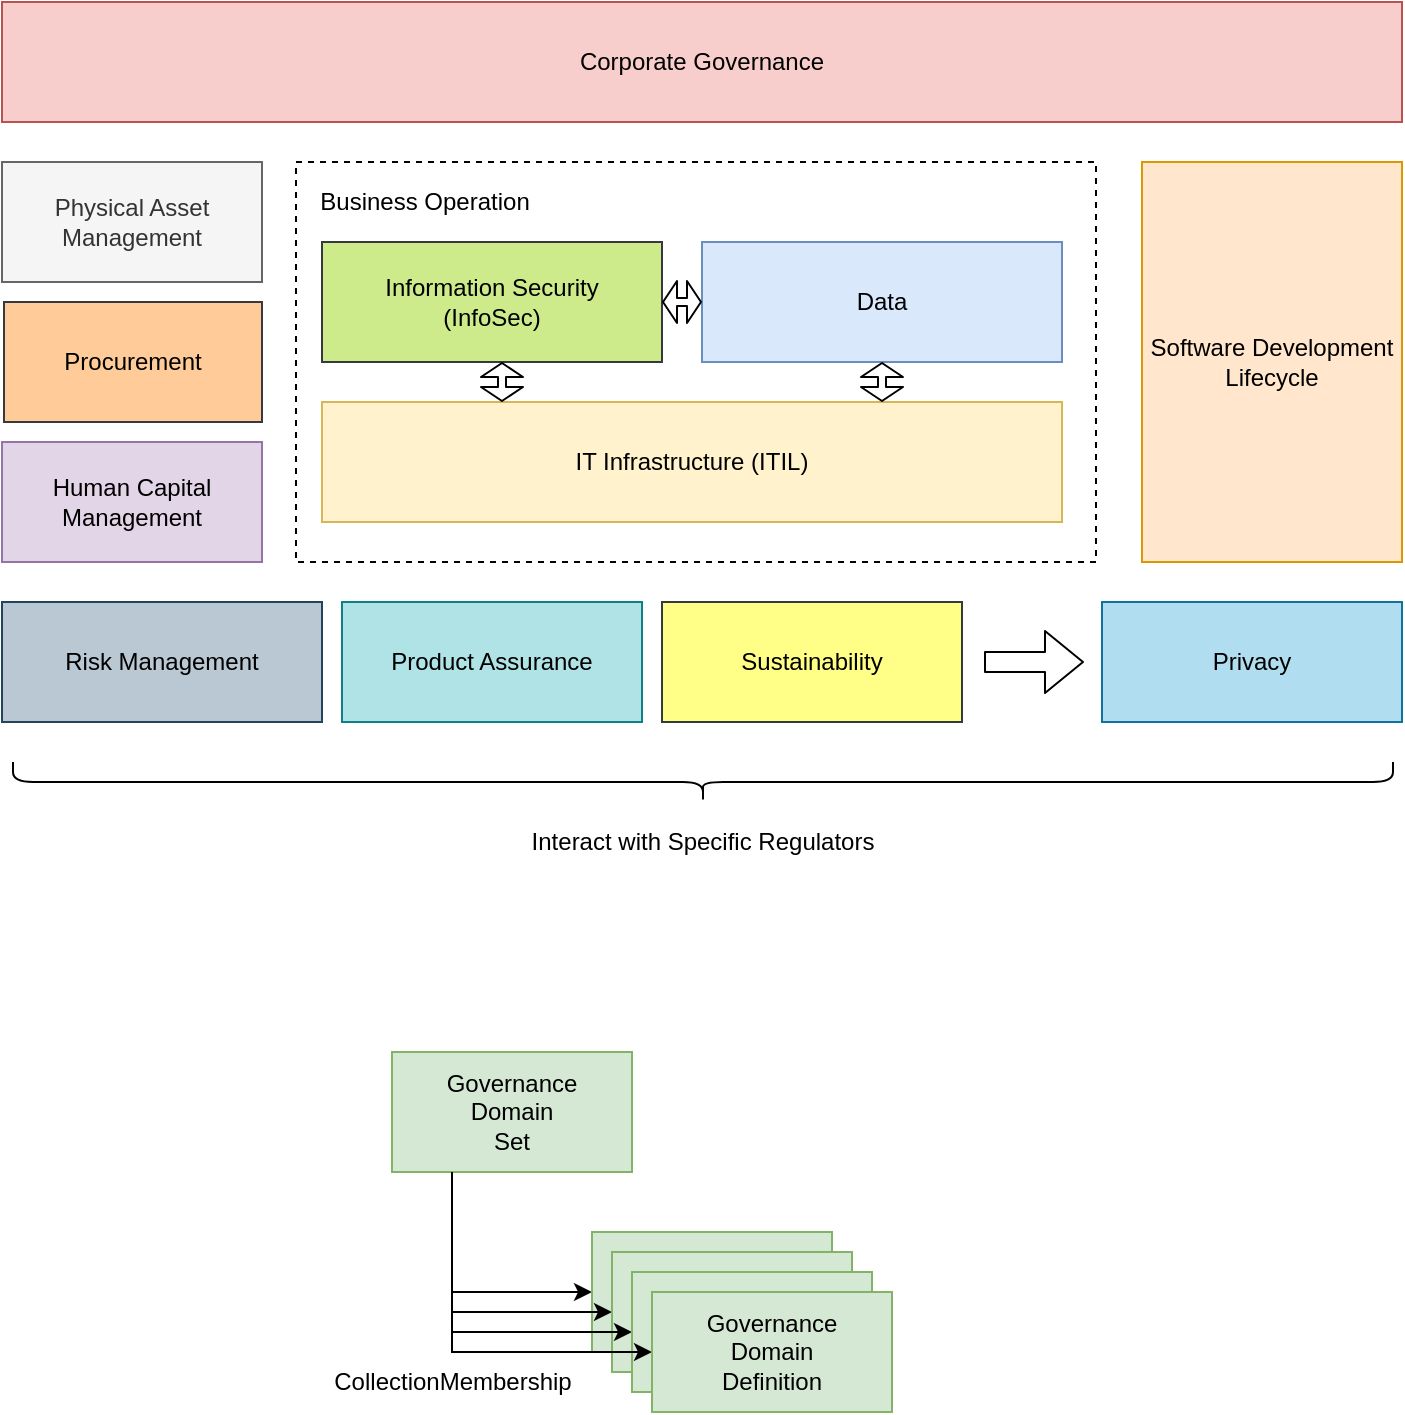 <mxfile version="20.3.0" type="device" pages="7"><diagram id="gaeeWlbyKK2-ta_VzILe" name="governance-domain"><mxGraphModel dx="1186" dy="773" grid="1" gridSize="10" guides="1" tooltips="1" connect="1" arrows="1" fold="1" page="1" pageScale="1" pageWidth="827" pageHeight="1169" math="0" shadow="0"><root><mxCell id="0"/><mxCell id="1" parent="0"/><mxCell id="C-oaEAHpvK0rMkfF1TPC-7" value="" style="rounded=0;whiteSpace=wrap;html=1;dashed=1;" parent="1" vertex="1"><mxGeometry x="207" y="140" width="400" height="200" as="geometry"/></mxCell><mxCell id="C-oaEAHpvK0rMkfF1TPC-1" value="IT Infrastructure (ITIL)" style="rounded=0;whiteSpace=wrap;html=1;fillColor=#fff2cc;strokeColor=#d6b656;" parent="1" vertex="1"><mxGeometry x="220" y="260" width="370" height="60" as="geometry"/></mxCell><mxCell id="C-oaEAHpvK0rMkfF1TPC-2" value="Information Security&lt;br&gt;(InfoSec)" style="rounded=0;whiteSpace=wrap;html=1;fillColor=#cdeb8b;strokeColor=#36393d;" parent="1" vertex="1"><mxGeometry x="220" y="180" width="170" height="60" as="geometry"/></mxCell><mxCell id="C-oaEAHpvK0rMkfF1TPC-3" value="Data" style="rounded=0;whiteSpace=wrap;html=1;fillColor=#dae8fc;strokeColor=#6c8ebf;" parent="1" vertex="1"><mxGeometry x="410" y="180" width="180" height="60" as="geometry"/></mxCell><mxCell id="C-oaEAHpvK0rMkfF1TPC-4" value="" style="shape=flexArrow;endArrow=classic;startArrow=classic;html=1;width=4;endSize=2;startSize=2;endWidth=16;startWidth=16;" parent="1" edge="1"><mxGeometry width="50" height="50" relative="1" as="geometry"><mxPoint x="310" y="260" as="sourcePoint"/><mxPoint x="310" y="240" as="targetPoint"/></mxGeometry></mxCell><mxCell id="C-oaEAHpvK0rMkfF1TPC-5" value="" style="shape=flexArrow;endArrow=classic;startArrow=classic;html=1;width=4;endSize=2;startSize=2;endWidth=16;startWidth=16;entryX=1;entryY=0.5;entryDx=0;entryDy=0;" parent="1" source="C-oaEAHpvK0rMkfF1TPC-3" target="C-oaEAHpvK0rMkfF1TPC-2" edge="1"><mxGeometry width="50" height="50" relative="1" as="geometry"><mxPoint x="411" y="270" as="sourcePoint"/><mxPoint x="411" y="250" as="targetPoint"/></mxGeometry></mxCell><mxCell id="C-oaEAHpvK0rMkfF1TPC-6" value="" style="shape=flexArrow;endArrow=classic;startArrow=classic;html=1;width=4;endSize=2;startSize=2;endWidth=16;startWidth=16;entryX=0.5;entryY=1;entryDx=0;entryDy=0;" parent="1" edge="1"><mxGeometry width="50" height="50" relative="1" as="geometry"><mxPoint x="500" y="260" as="sourcePoint"/><mxPoint x="500" y="240" as="targetPoint"/></mxGeometry></mxCell><mxCell id="C-oaEAHpvK0rMkfF1TPC-8" value="Software Development Lifecycle" style="rounded=0;whiteSpace=wrap;html=1;fillColor=#ffe6cc;strokeColor=#d79b00;" parent="1" vertex="1"><mxGeometry x="630" y="140" width="130" height="200" as="geometry"/></mxCell><mxCell id="C-oaEAHpvK0rMkfF1TPC-9" value="Business Operation" style="text;html=1;align=center;verticalAlign=middle;resizable=0;points=[];autosize=1;" parent="1" vertex="1"><mxGeometry x="211" y="150" width="120" height="20" as="geometry"/></mxCell><mxCell id="C-oaEAHpvK0rMkfF1TPC-10" value="Physical Asset Management" style="rounded=0;whiteSpace=wrap;html=1;fillColor=#f5f5f5;strokeColor=#666666;fontColor=#333333;" parent="1" vertex="1"><mxGeometry x="60" y="140" width="130" height="60" as="geometry"/></mxCell><mxCell id="C-oaEAHpvK0rMkfF1TPC-11" value="Corporate Governance" style="rounded=0;whiteSpace=wrap;html=1;fillColor=#f8cecc;strokeColor=#b85450;" parent="1" vertex="1"><mxGeometry x="60" y="60" width="700" height="60" as="geometry"/></mxCell><mxCell id="C-oaEAHpvK0rMkfF1TPC-12" value="Risk Management" style="rounded=0;whiteSpace=wrap;html=1;fillColor=#bac8d3;strokeColor=#23445d;" parent="1" vertex="1"><mxGeometry x="60" y="360" width="160" height="60" as="geometry"/></mxCell><mxCell id="C-oaEAHpvK0rMkfF1TPC-13" value="Privacy" style="rounded=0;whiteSpace=wrap;html=1;fillColor=#b1ddf0;strokeColor=#10739e;" parent="1" vertex="1"><mxGeometry x="610" y="360" width="150" height="60" as="geometry"/></mxCell><mxCell id="C-oaEAHpvK0rMkfF1TPC-14" value="Human Capital Management" style="rounded=0;whiteSpace=wrap;html=1;fillColor=#e1d5e7;strokeColor=#9673a6;" parent="1" vertex="1"><mxGeometry x="60" y="280" width="130" height="60" as="geometry"/></mxCell><mxCell id="C-oaEAHpvK0rMkfF1TPC-16" value="Product Assurance" style="rounded=0;whiteSpace=wrap;html=1;fillColor=#b0e3e6;strokeColor=#0e8088;" parent="1" vertex="1"><mxGeometry x="230" y="360" width="150" height="60" as="geometry"/></mxCell><mxCell id="C-oaEAHpvK0rMkfF1TPC-17" value="" style="shape=flexArrow;endArrow=classic;html=1;" parent="1" edge="1"><mxGeometry width="50" height="50" relative="1" as="geometry"><mxPoint x="551" y="390" as="sourcePoint"/><mxPoint x="601" y="390" as="targetPoint"/></mxGeometry></mxCell><mxCell id="kPFV_AxmHM7f57g5Ddm_-1" value="Procurement" style="rounded=0;whiteSpace=wrap;html=1;fillColor=#ffcc99;strokeColor=#36393d;" parent="1" vertex="1"><mxGeometry x="61" y="210" width="129" height="60" as="geometry"/></mxCell><mxCell id="xlRSKIG04zrQvoS2Wg5K-1" value="Sustainability" style="rounded=0;whiteSpace=wrap;html=1;fillColor=#ffff88;strokeColor=#36393d;" parent="1" vertex="1"><mxGeometry x="390" y="360" width="150" height="60" as="geometry"/></mxCell><mxCell id="xlRSKIG04zrQvoS2Wg5K-2" value="" style="shape=curlyBracket;whiteSpace=wrap;html=1;rounded=1;fontColor=#000000;align=center;rotation=-90;" parent="1" vertex="1"><mxGeometry x="400.5" y="105" width="20" height="690" as="geometry"/></mxCell><mxCell id="xlRSKIG04zrQvoS2Wg5K-3" value="Interact with Specific Regulators" style="text;html=1;align=center;verticalAlign=middle;resizable=0;points=[];autosize=1;fontColor=#000000;" parent="1" vertex="1"><mxGeometry x="315" y="470" width="190" height="20" as="geometry"/></mxCell><mxCell id="0RXOnSef8UXWCk25OGyF-1" value="" style="edgeStyle=orthogonalEdgeStyle;rounded=0;orthogonalLoop=1;jettySize=auto;html=1;exitX=0.25;exitY=1;exitDx=0;exitDy=0;entryX=0;entryY=0.5;entryDx=0;entryDy=0;" parent="1" source="0RXOnSef8UXWCk25OGyF-2" target="0RXOnSef8UXWCk25OGyF-3" edge="1"><mxGeometry relative="1" as="geometry"/></mxCell><mxCell id="0RXOnSef8UXWCk25OGyF-2" value="Governance &lt;br&gt;Domain&lt;br&gt;Set" style="rounded=0;whiteSpace=wrap;html=1;fillColor=#d5e8d4;strokeColor=#82b366;" parent="1" vertex="1"><mxGeometry x="255" y="585" width="120" height="60" as="geometry"/></mxCell><mxCell id="0RXOnSef8UXWCk25OGyF-3" value="Governance&lt;br&gt;Domain&lt;br&gt;Definition" style="rounded=0;whiteSpace=wrap;html=1;fillColor=#d5e8d4;strokeColor=#82b366;" parent="1" vertex="1"><mxGeometry x="355" y="675" width="120" height="60" as="geometry"/></mxCell><mxCell id="0RXOnSef8UXWCk25OGyF-4" value="" style="edgeStyle=orthogonalEdgeStyle;rounded=0;orthogonalLoop=1;jettySize=auto;html=1;exitX=0.25;exitY=1;exitDx=0;exitDy=0;entryX=0;entryY=0.5;entryDx=0;entryDy=0;" parent="1" source="0RXOnSef8UXWCk25OGyF-2" target="0RXOnSef8UXWCk25OGyF-5" edge="1"><mxGeometry relative="1" as="geometry"><mxPoint x="295" y="655" as="sourcePoint"/></mxGeometry></mxCell><mxCell id="0RXOnSef8UXWCk25OGyF-5" value="Governance&lt;br&gt;Domain&lt;br&gt;Definition" style="rounded=0;whiteSpace=wrap;html=1;fillColor=#d5e8d4;strokeColor=#82b366;" parent="1" vertex="1"><mxGeometry x="365" y="685" width="120" height="60" as="geometry"/></mxCell><mxCell id="0RXOnSef8UXWCk25OGyF-6" value="" style="edgeStyle=orthogonalEdgeStyle;rounded=0;orthogonalLoop=1;jettySize=auto;html=1;exitX=0.25;exitY=1;exitDx=0;exitDy=0;entryX=0;entryY=0.5;entryDx=0;entryDy=0;" parent="1" source="0RXOnSef8UXWCk25OGyF-2" target="0RXOnSef8UXWCk25OGyF-7" edge="1"><mxGeometry relative="1" as="geometry"><mxPoint x="305" y="665" as="sourcePoint"/></mxGeometry></mxCell><mxCell id="0RXOnSef8UXWCk25OGyF-7" value="Governance&lt;br&gt;Domain&lt;br&gt;Definition" style="rounded=0;whiteSpace=wrap;html=1;fillColor=#d5e8d4;strokeColor=#82b366;" parent="1" vertex="1"><mxGeometry x="375" y="695" width="120" height="60" as="geometry"/></mxCell><mxCell id="0RXOnSef8UXWCk25OGyF-8" value="" style="edgeStyle=orthogonalEdgeStyle;rounded=0;orthogonalLoop=1;jettySize=auto;html=1;exitX=0.25;exitY=1;exitDx=0;exitDy=0;entryX=0;entryY=0.5;entryDx=0;entryDy=0;" parent="1" source="0RXOnSef8UXWCk25OGyF-2" target="0RXOnSef8UXWCk25OGyF-9" edge="1"><mxGeometry relative="1" as="geometry"><mxPoint x="315" y="675" as="sourcePoint"/></mxGeometry></mxCell><mxCell id="0RXOnSef8UXWCk25OGyF-9" value="Governance&lt;br&gt;Domain&lt;br&gt;Definition" style="rounded=0;whiteSpace=wrap;html=1;fillColor=#d5e8d4;strokeColor=#82b366;" parent="1" vertex="1"><mxGeometry x="385" y="705" width="120" height="60" as="geometry"/></mxCell><mxCell id="DDb2UtIfti2ZPekRbWEM-1" value="CollectionMembership" style="text;html=1;align=center;verticalAlign=middle;resizable=0;points=[];autosize=1;strokeColor=none;fillColor=none;" parent="1" vertex="1"><mxGeometry x="215" y="735" width="140" height="30" as="geometry"/></mxCell></root></mxGraphModel></diagram><diagram id="mArv101Qo0KCMiXSAoCN" name="bridging-to-organization"><mxGraphModel dx="2840" dy="773" grid="1" gridSize="10" guides="1" tooltips="1" connect="1" arrows="1" fold="1" page="1" pageScale="1" pageWidth="827" pageHeight="1169" math="0" shadow="0"><root><mxCell id="S5lS58ZmbvXcH93iUld8-0"/><mxCell id="S5lS58ZmbvXcH93iUld8-1" parent="S5lS58ZmbvXcH93iUld8-0"/><mxCell id="HSuAFZtVlVhFSwjklLyr-35" value="Ownership" style="rounded=1;whiteSpace=wrap;html=1;verticalAlign=top;fillColor=#d5e8d4;strokeColor=#82b366;fontStyle=2" parent="S5lS58ZmbvXcH93iUld8-1" vertex="1"><mxGeometry x="305" y="1770" width="120" height="60" as="geometry"/></mxCell><mxCell id="Gn1W2-aZ5OwGCIdrwuAJ-21" style="edgeStyle=orthogonalEdgeStyle;rounded=0;orthogonalLoop=1;jettySize=auto;html=1;endArrow=none;endFill=0;startArrow=classic;startFill=1;" parent="S5lS58ZmbvXcH93iUld8-1" source="Gn1W2-aZ5OwGCIdrwuAJ-19" target="Gn1W2-aZ5OwGCIdrwuAJ-20" edge="1"><mxGeometry relative="1" as="geometry"/></mxCell><mxCell id="Gn1W2-aZ5OwGCIdrwuAJ-19" value="Person" style="rounded=0;whiteSpace=wrap;html=1;fillColor=#ffcccc;strokeColor=#36393d;" parent="S5lS58ZmbvXcH93iUld8-1" vertex="1"><mxGeometry x="330" y="1040" width="120" height="60" as="geometry"/></mxCell><mxCell id="SvXJNw_EpKfDOxpm60yK-2" style="edgeStyle=orthogonalEdgeStyle;rounded=0;orthogonalLoop=1;jettySize=auto;html=1;exitX=1;exitY=0.5;exitDx=0;exitDy=0;entryX=0;entryY=0.5;entryDx=0;entryDy=0;" parent="S5lS58ZmbvXcH93iUld8-1" source="Gn1W2-aZ5OwGCIdrwuAJ-20" target="zBBcURGomCsQESkad2il-0" edge="1"><mxGeometry relative="1" as="geometry"/></mxCell><mxCell id="Gn1W2-aZ5OwGCIdrwuAJ-20" value="PersonRole" style="rounded=0;whiteSpace=wrap;html=1;fillColor=#d80073;strokeColor=#A50040;dashed=1;opacity=40;verticalAlign=top;align=left;" parent="S5lS58ZmbvXcH93iUld8-1" vertex="1"><mxGeometry x="100" y="620" width="580" height="350" as="geometry"/></mxCell><mxCell id="Gn1W2-aZ5OwGCIdrwuAJ-22" value="Community Member" style="rounded=0;whiteSpace=wrap;html=1;fillColor=#d80073;strokeColor=#A50040;fontColor=#ffffff;" parent="S5lS58ZmbvXcH93iUld8-1" vertex="1"><mxGeometry x="120" y="880" width="120" height="60" as="geometry"/></mxCell><mxCell id="Gn1W2-aZ5OwGCIdrwuAJ-23" value="Team Leader" style="rounded=0;whiteSpace=wrap;html=1;fillColor=#d80073;strokeColor=#A50040;fontColor=#ffffff;" parent="S5lS58ZmbvXcH93iUld8-1" vertex="1"><mxGeometry x="120" y="670" width="120" height="60" as="geometry"/></mxCell><mxCell id="Gn1W2-aZ5OwGCIdrwuAJ-24" value="Team Member" style="rounded=0;whiteSpace=wrap;html=1;fillColor=#d80073;strokeColor=#A50040;fontColor=#ffffff;" parent="S5lS58ZmbvXcH93iUld8-1" vertex="1"><mxGeometry x="120" y="740" width="120" height="60" as="geometry"/></mxCell><mxCell id="Gn1W2-aZ5OwGCIdrwuAJ-26" value="Subject Area Owner" style="rounded=0;whiteSpace=wrap;html=1;fillColor=#d5e8d4;strokeColor=#82b366;" parent="S5lS58ZmbvXcH93iUld8-1" vertex="1"><mxGeometry x="260" y="740" width="120" height="60" as="geometry"/></mxCell><mxCell id="Gn1W2-aZ5OwGCIdrwuAJ-27" value="Asset Owner" style="rounded=0;whiteSpace=wrap;html=1;fillColor=#d5e8d4;strokeColor=#82b366;" parent="S5lS58ZmbvXcH93iUld8-1" vertex="1"><mxGeometry x="540" y="670" width="120" height="60" as="geometry"/></mxCell><mxCell id="Gn1W2-aZ5OwGCIdrwuAJ-28" value="Project Manager" style="rounded=0;whiteSpace=wrap;html=1;fillColor=#d80073;strokeColor=#A50040;fontColor=#ffffff;" parent="S5lS58ZmbvXcH93iUld8-1" vertex="1"><mxGeometry x="120" y="810" width="120" height="60" as="geometry"/></mxCell><mxCell id="Gn1W2-aZ5OwGCIdrwuAJ-29" value="Governance Officer" style="rounded=0;whiteSpace=wrap;html=1;fillColor=#d5e8d4;strokeColor=#82b366;" parent="S5lS58ZmbvXcH93iUld8-1" vertex="1"><mxGeometry x="260" y="670" width="120" height="60" as="geometry"/></mxCell><mxCell id="zBBcURGomCsQESkad2il-0" value="Governance Responsibility" style="rounded=0;whiteSpace=wrap;html=1;fillColor=#d5e8d4;strokeColor=#82b366;" parent="S5lS58ZmbvXcH93iUld8-1" vertex="1"><mxGeometry x="940" y="765" width="120" height="60" as="geometry"/></mxCell><mxCell id="CWZZDIOuJSXqdEuWvzJb-10" style="edgeStyle=orthogonalEdgeStyle;rounded=0;orthogonalLoop=1;jettySize=auto;html=1;exitX=0.25;exitY=1;exitDx=0;exitDy=0;fontColor=#FFFFFF;" parent="S5lS58ZmbvXcH93iUld8-1" source="CWZZDIOuJSXqdEuWvzJb-0" target="CWZZDIOuJSXqdEuWvzJb-9" edge="1"><mxGeometry relative="1" as="geometry"/></mxCell><mxCell id="CWZZDIOuJSXqdEuWvzJb-12" style="edgeStyle=orthogonalEdgeStyle;rounded=0;orthogonalLoop=1;jettySize=auto;html=1;exitX=0.75;exitY=1;exitDx=0;exitDy=0;fontColor=#000000;" parent="S5lS58ZmbvXcH93iUld8-1" source="CWZZDIOuJSXqdEuWvzJb-0" target="CWZZDIOuJSXqdEuWvzJb-3" edge="1"><mxGeometry relative="1" as="geometry"/></mxCell><mxCell id="XGi_D6NWaEpHZE_63l0V-20" style="edgeStyle=orthogonalEdgeStyle;rounded=0;orthogonalLoop=1;jettySize=auto;html=1;fontColor=#000000;entryX=1;entryY=0.5;entryDx=0;entryDy=0;" parent="S5lS58ZmbvXcH93iUld8-1" source="CWZZDIOuJSXqdEuWvzJb-0" target="CWZZDIOuJSXqdEuWvzJb-1" edge="1"><mxGeometry relative="1" as="geometry"/></mxCell><mxCell id="CWZZDIOuJSXqdEuWvzJb-0" value="GovernanceProject" style="rounded=0;whiteSpace=wrap;html=1;fillColor=#cce5ff;strokeColor=#36393d;" parent="S5lS58ZmbvXcH93iUld8-1" vertex="1"><mxGeometry x="750" y="270" width="120" height="60" as="geometry"/></mxCell><mxCell id="CWZZDIOuJSXqdEuWvzJb-1" value="Governance&lt;br&gt;Domain&lt;br&gt;Community" style="rounded=0;whiteSpace=wrap;html=1;fillColor=#ffcc99;strokeColor=#36393d;" parent="S5lS58ZmbvXcH93iUld8-1" vertex="1"><mxGeometry x="470" y="270" width="120" height="60" as="geometry"/></mxCell><mxCell id="CWZZDIOuJSXqdEuWvzJb-3" value="Team" style="rounded=0;whiteSpace=wrap;html=1;fillColor=#ffcccc;strokeColor=#36393d;" parent="S5lS58ZmbvXcH93iUld8-1" vertex="1"><mxGeometry x="830" y="400" width="120" height="60" as="geometry"/></mxCell><mxCell id="CWZZDIOuJSXqdEuWvzJb-9" value="PersonRole" style="rounded=0;whiteSpace=wrap;html=1;fillColor=#d80073;strokeColor=#A50040;verticalAlign=middle;align=center;fontColor=#FFFFFF;" parent="S5lS58ZmbvXcH93iUld8-1" vertex="1"><mxGeometry x="670" y="400" width="120" height="60" as="geometry"/></mxCell><mxCell id="CWZZDIOuJSXqdEuWvzJb-11" value="Project Management" style="text;html=1;align=center;verticalAlign=middle;resizable=0;points=[];autosize=1;strokeColor=none;fillColor=none;fontColor=#000000;" parent="S5lS58ZmbvXcH93iUld8-1" vertex="1"><mxGeometry x="650" y="340" width="130" height="20" as="geometry"/></mxCell><mxCell id="CWZZDIOuJSXqdEuWvzJb-13" style="edgeStyle=orthogonalEdgeStyle;rounded=0;orthogonalLoop=1;jettySize=auto;html=1;exitX=0.75;exitY=1;exitDx=0;exitDy=0;fontColor=#000000;" parent="S5lS58ZmbvXcH93iUld8-1" source="CWZZDIOuJSXqdEuWvzJb-0" target="CWZZDIOuJSXqdEuWvzJb-14" edge="1"><mxGeometry relative="1" as="geometry"><mxPoint x="850" y="340" as="sourcePoint"/></mxGeometry></mxCell><mxCell id="CWZZDIOuJSXqdEuWvzJb-14" value="Team" style="rounded=0;whiteSpace=wrap;html=1;fillColor=#ffcccc;strokeColor=#36393d;" parent="S5lS58ZmbvXcH93iUld8-1" vertex="1"><mxGeometry x="840" y="410" width="120" height="60" as="geometry"/></mxCell><mxCell id="CWZZDIOuJSXqdEuWvzJb-15" style="edgeStyle=orthogonalEdgeStyle;rounded=0;orthogonalLoop=1;jettySize=auto;html=1;exitX=0.75;exitY=1;exitDx=0;exitDy=0;fontColor=#000000;" parent="S5lS58ZmbvXcH93iUld8-1" source="CWZZDIOuJSXqdEuWvzJb-0" target="CWZZDIOuJSXqdEuWvzJb-16" edge="1"><mxGeometry relative="1" as="geometry"><mxPoint x="860" y="350" as="sourcePoint"/></mxGeometry></mxCell><mxCell id="CWZZDIOuJSXqdEuWvzJb-16" value="Team" style="rounded=0;whiteSpace=wrap;html=1;fillColor=#ffcccc;strokeColor=#36393d;" parent="S5lS58ZmbvXcH93iUld8-1" vertex="1"><mxGeometry x="850" y="420" width="120" height="60" as="geometry"/></mxCell><mxCell id="CWZZDIOuJSXqdEuWvzJb-17" value="Project Teams" style="text;html=1;align=center;verticalAlign=middle;resizable=0;points=[];autosize=1;strokeColor=none;fillColor=none;fontColor=#000000;" parent="S5lS58ZmbvXcH93iUld8-1" vertex="1"><mxGeometry x="850" y="340" width="90" height="20" as="geometry"/></mxCell><mxCell id="XGi_D6NWaEpHZE_63l0V-3" value="Project" style="rounded=0;whiteSpace=wrap;html=1;fillColor=#cce5ff;strokeColor=#36393d;" parent="S5lS58ZmbvXcH93iUld8-1" vertex="1"><mxGeometry x="1100" y="170" width="120" height="60" as="geometry"/></mxCell><mxCell id="XGi_D6NWaEpHZE_63l0V-4" value="Project" style="rounded=0;whiteSpace=wrap;html=1;fillColor=#cce5ff;strokeColor=#36393d;" parent="S5lS58ZmbvXcH93iUld8-1" vertex="1"><mxGeometry x="1110" y="180" width="120" height="60" as="geometry"/></mxCell><mxCell id="XGi_D6NWaEpHZE_63l0V-5" value="Governance&lt;br&gt;Project" style="rounded=0;whiteSpace=wrap;html=1;fillColor=#cce5ff;strokeColor=#36393d;" parent="S5lS58ZmbvXcH93iUld8-1" vertex="1"><mxGeometry x="1120" y="190" width="120" height="60" as="geometry"/></mxCell><mxCell id="XGi_D6NWaEpHZE_63l0V-7" style="edgeStyle=orthogonalEdgeStyle;rounded=0;orthogonalLoop=1;jettySize=auto;html=1;entryX=0;entryY=0.5;entryDx=0;entryDy=0;fontColor=#000000;" parent="S5lS58ZmbvXcH93iUld8-1" source="XGi_D6NWaEpHZE_63l0V-6" target="XGi_D6NWaEpHZE_63l0V-3" edge="1"><mxGeometry relative="1" as="geometry"/></mxCell><mxCell id="XGi_D6NWaEpHZE_63l0V-8" style="edgeStyle=orthogonalEdgeStyle;rounded=0;orthogonalLoop=1;jettySize=auto;html=1;exitX=0.5;exitY=1;exitDx=0;exitDy=0;entryX=0;entryY=0.5;entryDx=0;entryDy=0;fontColor=#000000;" parent="S5lS58ZmbvXcH93iUld8-1" source="XGi_D6NWaEpHZE_63l0V-6" target="XGi_D6NWaEpHZE_63l0V-4" edge="1"><mxGeometry relative="1" as="geometry"/></mxCell><mxCell id="XGi_D6NWaEpHZE_63l0V-9" style="edgeStyle=orthogonalEdgeStyle;rounded=0;orthogonalLoop=1;jettySize=auto;html=1;exitX=0.5;exitY=1;exitDx=0;exitDy=0;entryX=0;entryY=0.5;entryDx=0;entryDy=0;fontColor=#000000;" parent="S5lS58ZmbvXcH93iUld8-1" source="XGi_D6NWaEpHZE_63l0V-6" target="XGi_D6NWaEpHZE_63l0V-5" edge="1"><mxGeometry relative="1" as="geometry"/></mxCell><mxCell id="XGi_D6NWaEpHZE_63l0V-6" value="&lt;b&gt;Governance&lt;br&gt;Campaign&lt;/b&gt;" style="rounded=0;whiteSpace=wrap;html=1;fillColor=#cce5ff;strokeColor=#36393d;" parent="S5lS58ZmbvXcH93iUld8-1" vertex="1"><mxGeometry x="1000" y="80" width="120" height="60" as="geometry"/></mxCell><mxCell id="XGi_D6NWaEpHZE_63l0V-10" value="Project" style="rounded=0;whiteSpace=wrap;html=1;fillColor=#cce5ff;strokeColor=#36393d;" parent="S5lS58ZmbvXcH93iUld8-1" vertex="1"><mxGeometry x="1190" y="270" width="120" height="60" as="geometry"/></mxCell><mxCell id="XGi_D6NWaEpHZE_63l0V-11" value="Project" style="rounded=0;whiteSpace=wrap;html=1;fillColor=#cce5ff;strokeColor=#36393d;" parent="S5lS58ZmbvXcH93iUld8-1" vertex="1"><mxGeometry x="1200" y="280" width="120" height="60" as="geometry"/></mxCell><mxCell id="XGi_D6NWaEpHZE_63l0V-17" style="edgeStyle=orthogonalEdgeStyle;rounded=0;orthogonalLoop=1;jettySize=auto;html=1;exitX=0.25;exitY=1;exitDx=0;exitDy=0;entryX=0;entryY=0.5;entryDx=0;entryDy=0;fontColor=#000000;" parent="S5lS58ZmbvXcH93iUld8-1" source="XGi_D6NWaEpHZE_63l0V-12" target="XGi_D6NWaEpHZE_63l0V-16" edge="1"><mxGeometry relative="1" as="geometry"/></mxCell><mxCell id="XGi_D6NWaEpHZE_63l0V-12" value="Governance Task" style="rounded=0;whiteSpace=wrap;html=1;fillColor=#cce5ff;strokeColor=#36393d;fontStyle=2" parent="S5lS58ZmbvXcH93iUld8-1" vertex="1"><mxGeometry x="1210" y="290" width="120" height="60" as="geometry"/></mxCell><mxCell id="XGi_D6NWaEpHZE_63l0V-13" style="edgeStyle=orthogonalEdgeStyle;rounded=0;orthogonalLoop=1;jettySize=auto;html=1;exitX=0.25;exitY=1;exitDx=0;exitDy=0;entryX=0;entryY=0.5;entryDx=0;entryDy=0;fontColor=#000000;" parent="S5lS58ZmbvXcH93iUld8-1" source="XGi_D6NWaEpHZE_63l0V-5" target="XGi_D6NWaEpHZE_63l0V-10" edge="1"><mxGeometry relative="1" as="geometry"/></mxCell><mxCell id="XGi_D6NWaEpHZE_63l0V-14" style="edgeStyle=orthogonalEdgeStyle;rounded=0;orthogonalLoop=1;jettySize=auto;html=1;exitX=0.25;exitY=1;exitDx=0;exitDy=0;entryX=0;entryY=0.5;entryDx=0;entryDy=0;fontColor=#000000;" parent="S5lS58ZmbvXcH93iUld8-1" source="XGi_D6NWaEpHZE_63l0V-5" target="XGi_D6NWaEpHZE_63l0V-11" edge="1"><mxGeometry relative="1" as="geometry"/></mxCell><mxCell id="XGi_D6NWaEpHZE_63l0V-15" style="edgeStyle=orthogonalEdgeStyle;rounded=0;orthogonalLoop=1;jettySize=auto;html=1;exitX=0.25;exitY=1;exitDx=0;exitDy=0;entryX=0;entryY=0.5;entryDx=0;entryDy=0;fontColor=#000000;" parent="S5lS58ZmbvXcH93iUld8-1" source="XGi_D6NWaEpHZE_63l0V-5" target="XGi_D6NWaEpHZE_63l0V-12" edge="1"><mxGeometry relative="1" as="geometry"/></mxCell><mxCell id="XGi_D6NWaEpHZE_63l0V-16" value="Task" style="rounded=0;whiteSpace=wrap;html=1;fillColor=#cce5ff;strokeColor=#36393d;" parent="S5lS58ZmbvXcH93iUld8-1" vertex="1"><mxGeometry x="1270" y="370" width="120" height="60" as="geometry"/></mxCell><mxCell id="XGi_D6NWaEpHZE_63l0V-18" style="edgeStyle=orthogonalEdgeStyle;rounded=0;orthogonalLoop=1;jettySize=auto;html=1;exitX=0.25;exitY=1;exitDx=0;exitDy=0;entryX=0;entryY=0.5;entryDx=0;entryDy=0;fontColor=#000000;" parent="S5lS58ZmbvXcH93iUld8-1" source="XGi_D6NWaEpHZE_63l0V-12" target="XGi_D6NWaEpHZE_63l0V-19" edge="1"><mxGeometry relative="1" as="geometry"><mxPoint x="1250" y="360" as="sourcePoint"/></mxGeometry></mxCell><mxCell id="XGi_D6NWaEpHZE_63l0V-19" value="GovernanceTask" style="rounded=0;whiteSpace=wrap;html=1;fillColor=#cce5ff;strokeColor=#36393d;fontStyle=2" parent="S5lS58ZmbvXcH93iUld8-1" vertex="1"><mxGeometry x="1280" y="380" width="120" height="60" as="geometry"/></mxCell><mxCell id="XGi_D6NWaEpHZE_63l0V-21" value="Stakeholders" style="text;html=1;align=center;verticalAlign=middle;resizable=0;points=[];autosize=1;strokeColor=none;fillColor=none;fontColor=#000000;" parent="S5lS58ZmbvXcH93iUld8-1" vertex="1"><mxGeometry x="600" y="280" width="90" height="20" as="geometry"/></mxCell><mxCell id="XGi_D6NWaEpHZE_63l0V-22" value="Project&lt;br&gt;Hierarchy" style="text;html=1;align=center;verticalAlign=middle;resizable=0;points=[];autosize=1;strokeColor=none;fillColor=none;fontColor=#000000;" parent="S5lS58ZmbvXcH93iUld8-1" vertex="1"><mxGeometry x="1020" y="240" width="70" height="30" as="geometry"/></mxCell><mxCell id="SvXJNw_EpKfDOxpm60yK-0" value="Component Owner" style="rounded=0;whiteSpace=wrap;html=1;fillColor=#d5e8d4;strokeColor=#82b366;" parent="S5lS58ZmbvXcH93iUld8-1" vertex="1"><mxGeometry x="540" y="740" width="120" height="60" as="geometry"/></mxCell><mxCell id="SvXJNw_EpKfDOxpm60yK-1" value="Data Item Owner" style="rounded=0;whiteSpace=wrap;html=1;fillColor=#d5e8d4;strokeColor=#82b366;" parent="S5lS58ZmbvXcH93iUld8-1" vertex="1"><mxGeometry x="540" y="810" width="120" height="60" as="geometry"/></mxCell><mxCell id="SvXJNw_EpKfDOxpm60yK-3" value="PersonRoleAppointment" style="text;html=1;align=center;verticalAlign=middle;resizable=0;points=[];autosize=1;strokeColor=none;fillColor=none;" parent="S5lS58ZmbvXcH93iUld8-1" vertex="1"><mxGeometry x="400" y="1000" width="150" height="20" as="geometry"/></mxCell><mxCell id="SvXJNw_EpKfDOxpm60yK-4" value="GovernanceResponsibilityAssignment" style="text;html=1;align=center;verticalAlign=middle;resizable=0;points=[];autosize=1;strokeColor=none;fillColor=none;" parent="S5lS58ZmbvXcH93iUld8-1" vertex="1"><mxGeometry x="720" y="770" width="220" height="20" as="geometry"/></mxCell><mxCell id="SvXJNw_EpKfDOxpm60yK-5" style="edgeStyle=orthogonalEdgeStyle;rounded=0;orthogonalLoop=1;jettySize=auto;html=1;exitX=0.5;exitY=1;exitDx=0;exitDy=0;fontColor=#FFFFFF;" parent="S5lS58ZmbvXcH93iUld8-1" source="SvXJNw_EpKfDOxpm60yK-6" target="SvXJNw_EpKfDOxpm60yK-7" edge="1"><mxGeometry relative="1" as="geometry"/></mxCell><mxCell id="SvXJNw_EpKfDOxpm60yK-6" value="Governance&lt;br&gt;Domain&lt;br&gt;Community" style="rounded=0;whiteSpace=wrap;html=1;fillColor=#ffcc99;strokeColor=#36393d;" parent="S5lS58ZmbvXcH93iUld8-1" vertex="1"><mxGeometry x="-780" y="220" width="120" height="60" as="geometry"/></mxCell><mxCell id="SvXJNw_EpKfDOxpm60yK-7" value="PersonRole" style="rounded=0;whiteSpace=wrap;html=1;fillColor=#d80073;strokeColor=#A50040;verticalAlign=middle;align=center;fontColor=#FFFFFF;" parent="S5lS58ZmbvXcH93iUld8-1" vertex="1"><mxGeometry x="-790" y="350" width="120" height="70" as="geometry"/></mxCell><mxCell id="SvXJNw_EpKfDOxpm60yK-8" style="edgeStyle=orthogonalEdgeStyle;rounded=0;orthogonalLoop=1;jettySize=auto;html=1;exitX=0.5;exitY=1;exitDx=0;exitDy=0;fontColor=#FFFFFF;" parent="S5lS58ZmbvXcH93iUld8-1" source="SvXJNw_EpKfDOxpm60yK-6" target="SvXJNw_EpKfDOxpm60yK-9" edge="1"><mxGeometry relative="1" as="geometry"><mxPoint x="-690" y="290" as="sourcePoint"/></mxGeometry></mxCell><mxCell id="SvXJNw_EpKfDOxpm60yK-9" value="PersonRole" style="rounded=0;whiteSpace=wrap;html=1;fillColor=#d80073;strokeColor=#A50040;verticalAlign=middle;align=center;fontColor=#FFFFFF;" parent="S5lS58ZmbvXcH93iUld8-1" vertex="1"><mxGeometry x="-780" y="360" width="120" height="70" as="geometry"/></mxCell><mxCell id="SvXJNw_EpKfDOxpm60yK-10" style="edgeStyle=orthogonalEdgeStyle;rounded=0;orthogonalLoop=1;jettySize=auto;html=1;exitX=0.5;exitY=1;exitDx=0;exitDy=0;fontColor=#FFFFFF;" parent="S5lS58ZmbvXcH93iUld8-1" source="SvXJNw_EpKfDOxpm60yK-6" target="SvXJNw_EpKfDOxpm60yK-11" edge="1"><mxGeometry relative="1" as="geometry"><mxPoint x="-680" y="300" as="sourcePoint"/></mxGeometry></mxCell><mxCell id="SvXJNw_EpKfDOxpm60yK-11" value="PersonRole" style="rounded=0;whiteSpace=wrap;html=1;fillColor=#d80073;strokeColor=#A50040;verticalAlign=middle;align=center;fontColor=#FFFFFF;" parent="S5lS58ZmbvXcH93iUld8-1" vertex="1"><mxGeometry x="-770" y="370" width="120" height="70" as="geometry"/></mxCell><mxCell id="SvXJNw_EpKfDOxpm60yK-12" style="edgeStyle=orthogonalEdgeStyle;rounded=0;orthogonalLoop=1;jettySize=auto;html=1;exitX=1;exitY=0.5;exitDx=0;exitDy=0;fontColor=#000000;" parent="S5lS58ZmbvXcH93iUld8-1" source="SvXJNw_EpKfDOxpm60yK-13" target="SvXJNw_EpKfDOxpm60yK-6" edge="1"><mxGeometry relative="1" as="geometry"/></mxCell><mxCell id="SvXJNw_EpKfDOxpm60yK-13" value="Governance&lt;br&gt;Domain&lt;br&gt;Description" style="rounded=0;whiteSpace=wrap;html=1;fillColor=#d5e8d4;strokeColor=#82b366;" parent="S5lS58ZmbvXcH93iUld8-1" vertex="1"><mxGeometry x="-1020" y="220" width="120" height="60" as="geometry"/></mxCell><mxCell id="SvXJNw_EpKfDOxpm60yK-14" value="ResourceList" style="text;html=1;align=center;verticalAlign=middle;resizable=0;points=[];autosize=1;strokeColor=none;fillColor=none;fontColor=#000000;" parent="S5lS58ZmbvXcH93iUld8-1" vertex="1"><mxGeometry x="-870" y="230" width="90" height="20" as="geometry"/></mxCell><mxCell id="vlDZHm03bhoOvKD6nU06-23" style="edgeStyle=orthogonalEdgeStyle;rounded=0;orthogonalLoop=1;jettySize=auto;html=1;exitX=0.5;exitY=1;exitDx=0;exitDy=0;dashed=1;startArrow=none;startFill=0;endArrow=none;endFill=0;" parent="S5lS58ZmbvXcH93iUld8-1" source="vlDZHm03bhoOvKD6nU06-1" edge="1"><mxGeometry relative="1" as="geometry"><mxPoint x="-470.235" y="350.0" as="targetPoint"/></mxGeometry></mxCell><mxCell id="vlDZHm03bhoOvKD6nU06-1" value="Governance&lt;br&gt;Leadership&lt;br&gt;Community" style="rounded=0;whiteSpace=wrap;html=1;fillColor=#ffcc99;strokeColor=#36393d;" parent="S5lS58ZmbvXcH93iUld8-1" vertex="1"><mxGeometry x="-530" y="220" width="120" height="60" as="geometry"/></mxCell><mxCell id="vlDZHm03bhoOvKD6nU06-7" style="edgeStyle=orthogonalEdgeStyle;rounded=0;orthogonalLoop=1;jettySize=auto;html=1;exitX=0.5;exitY=1;exitDx=0;exitDy=0;fontColor=#000000;" parent="S5lS58ZmbvXcH93iUld8-1" source="vlDZHm03bhoOvKD6nU06-8" target="vlDZHm03bhoOvKD6nU06-1" edge="1"><mxGeometry relative="1" as="geometry"/></mxCell><mxCell id="vlDZHm03bhoOvKD6nU06-8" value="All Governance Domain Description&amp;nbsp;&lt;br&gt;&lt;i&gt;domainIdentifier = 0&lt;/i&gt;" style="rounded=0;whiteSpace=wrap;html=1;fillColor=#d5e8d4;strokeColor=#82b366;" parent="S5lS58ZmbvXcH93iUld8-1" vertex="1"><mxGeometry x="-530" y="90" width="120" height="60" as="geometry"/></mxCell><mxCell id="vlDZHm03bhoOvKD6nU06-9" value="ResourceList" style="text;html=1;align=center;verticalAlign=middle;resizable=0;points=[];autosize=1;strokeColor=none;fillColor=none;fontColor=#000000;" parent="S5lS58ZmbvXcH93iUld8-1" vertex="1"><mxGeometry x="-470" y="190" width="90" height="20" as="geometry"/></mxCell><mxCell id="vlDZHm03bhoOvKD6nU06-10" style="edgeStyle=orthogonalEdgeStyle;rounded=0;orthogonalLoop=1;jettySize=auto;html=1;exitX=0.5;exitY=1;exitDx=0;exitDy=0;fontColor=#FFFFFF;" parent="S5lS58ZmbvXcH93iUld8-1" source="vlDZHm03bhoOvKD6nU06-11" target="vlDZHm03bhoOvKD6nU06-12" edge="1"><mxGeometry relative="1" as="geometry"/></mxCell><mxCell id="vlDZHm03bhoOvKD6nU06-22" style="edgeStyle=orthogonalEdgeStyle;rounded=0;orthogonalLoop=1;jettySize=auto;html=1;exitX=0.5;exitY=1;exitDx=0;exitDy=0;startArrow=none;startFill=0;endArrow=none;endFill=0;dashed=1;" parent="S5lS58ZmbvXcH93iUld8-1" source="vlDZHm03bhoOvKD6nU06-11" edge="1"><mxGeometry relative="1" as="geometry"><mxPoint x="20" y="350.0" as="targetPoint"/></mxGeometry></mxCell><mxCell id="vlDZHm03bhoOvKD6nU06-11" value="Data Governance&lt;br&gt;Domain Community" style="rounded=0;whiteSpace=wrap;html=1;fillColor=#ffcc99;strokeColor=#36393d;" parent="S5lS58ZmbvXcH93iUld8-1" vertex="1"><mxGeometry x="-310" y="220" width="120" height="60" as="geometry"/></mxCell><mxCell id="vlDZHm03bhoOvKD6nU06-12" value="Data Governance&lt;br&gt;Project Manager" style="rounded=0;whiteSpace=wrap;html=1;fillColor=#d80073;strokeColor=#A50040;verticalAlign=middle;align=center;fontColor=#FFFFFF;" parent="S5lS58ZmbvXcH93iUld8-1" vertex="1"><mxGeometry x="-265" y="350" width="120" height="70" as="geometry"/></mxCell><mxCell id="vlDZHm03bhoOvKD6nU06-13" style="edgeStyle=orthogonalEdgeStyle;rounded=0;orthogonalLoop=1;jettySize=auto;html=1;exitX=0.5;exitY=1;exitDx=0;exitDy=0;fontColor=#FFFFFF;entryX=0.75;entryY=0;entryDx=0;entryDy=0;" parent="S5lS58ZmbvXcH93iUld8-1" source="vlDZHm03bhoOvKD6nU06-11" target="vlDZHm03bhoOvKD6nU06-14" edge="1"><mxGeometry relative="1" as="geometry"><mxPoint x="-220" y="290" as="sourcePoint"/></mxGeometry></mxCell><mxCell id="vlDZHm03bhoOvKD6nU06-21" style="edgeStyle=orthogonalEdgeStyle;rounded=0;orthogonalLoop=1;jettySize=auto;html=1;exitX=0.25;exitY=0;exitDx=0;exitDy=0;startArrow=classic;startFill=1;endArrow=none;endFill=0;" parent="S5lS58ZmbvXcH93iUld8-1" source="vlDZHm03bhoOvKD6nU06-14" target="vlDZHm03bhoOvKD6nU06-1" edge="1"><mxGeometry relative="1" as="geometry"/></mxCell><mxCell id="vlDZHm03bhoOvKD6nU06-14" value="Data&lt;br&gt;Governance&lt;br&gt;Officer" style="rounded=0;whiteSpace=wrap;html=1;fillColor=#d80073;strokeColor=#A50040;verticalAlign=middle;align=center;fontColor=#FFFFFF;" parent="S5lS58ZmbvXcH93iUld8-1" vertex="1"><mxGeometry x="-413" y="350" width="120" height="70" as="geometry"/></mxCell><mxCell id="vlDZHm03bhoOvKD6nU06-15" style="edgeStyle=orthogonalEdgeStyle;rounded=0;orthogonalLoop=1;jettySize=auto;html=1;exitX=0.5;exitY=1;exitDx=0;exitDy=0;fontColor=#FFFFFF;" parent="S5lS58ZmbvXcH93iUld8-1" source="vlDZHm03bhoOvKD6nU06-11" target="vlDZHm03bhoOvKD6nU06-16" edge="1"><mxGeometry relative="1" as="geometry"><mxPoint x="-210" y="300" as="sourcePoint"/><Array as="points"><mxPoint x="-250" y="315"/><mxPoint x="-80" y="315"/></Array></mxGeometry></mxCell><mxCell id="vlDZHm03bhoOvKD6nU06-16" value="Data Steward" style="rounded=0;whiteSpace=wrap;html=1;fillColor=#d80073;strokeColor=#A50040;verticalAlign=middle;align=center;fontColor=#FFFFFF;" parent="S5lS58ZmbvXcH93iUld8-1" vertex="1"><mxGeometry x="-140" y="350" width="120" height="70" as="geometry"/></mxCell><mxCell id="vlDZHm03bhoOvKD6nU06-17" style="edgeStyle=orthogonalEdgeStyle;rounded=0;orthogonalLoop=1;jettySize=auto;html=1;exitX=0.5;exitY=1;exitDx=0;exitDy=0;fontColor=#000000;" parent="S5lS58ZmbvXcH93iUld8-1" source="vlDZHm03bhoOvKD6nU06-18" target="vlDZHm03bhoOvKD6nU06-11" edge="1"><mxGeometry relative="1" as="geometry"/></mxCell><mxCell id="vlDZHm03bhoOvKD6nU06-18" value="Data Governance Domain Description&lt;br&gt;&lt;i&gt;domainIdentifier = 1&lt;/i&gt;" style="rounded=0;whiteSpace=wrap;html=1;fillColor=#d5e8d4;strokeColor=#82b366;" parent="S5lS58ZmbvXcH93iUld8-1" vertex="1"><mxGeometry x="-310" y="90" width="120" height="60" as="geometry"/></mxCell><mxCell id="vlDZHm03bhoOvKD6nU06-19" value="ResourceList" style="text;html=1;align=center;verticalAlign=middle;resizable=0;points=[];autosize=1;strokeColor=none;fillColor=none;fontColor=#000000;" parent="S5lS58ZmbvXcH93iUld8-1" vertex="1"><mxGeometry x="-250" y="190" width="90" height="20" as="geometry"/></mxCell><mxCell id="HSuAFZtVlVhFSwjklLyr-0" value="Governance&lt;br&gt;Representative" style="rounded=0;whiteSpace=wrap;html=1;fillColor=#d5e8d4;strokeColor=#82b366;" parent="S5lS58ZmbvXcH93iUld8-1" vertex="1"><mxGeometry x="260" y="810" width="120" height="60" as="geometry"/></mxCell><mxCell id="HSuAFZtVlVhFSwjklLyr-1" value="Location Owner" style="rounded=0;whiteSpace=wrap;html=1;fillColor=#d5e8d4;strokeColor=#82b366;" parent="S5lS58ZmbvXcH93iUld8-1" vertex="1"><mxGeometry x="400" y="670" width="120" height="60" as="geometry"/></mxCell><mxCell id="HSuAFZtVlVhFSwjklLyr-2" value="Business Owner" style="rounded=0;whiteSpace=wrap;html=1;fillColor=#d5e8d4;strokeColor=#82b366;" parent="S5lS58ZmbvXcH93iUld8-1" vertex="1"><mxGeometry x="400" y="740" width="120" height="60" as="geometry"/></mxCell><mxCell id="HSuAFZtVlVhFSwjklLyr-3" value="Solution Owner" style="rounded=0;whiteSpace=wrap;html=1;fillColor=#d5e8d4;strokeColor=#82b366;" parent="S5lS58ZmbvXcH93iUld8-1" vertex="1"><mxGeometry x="400" y="810" width="120" height="60" as="geometry"/></mxCell><mxCell id="HSuAFZtVlVhFSwjklLyr-4" value="Digital Service Manager" style="rounded=0;whiteSpace=wrap;html=1;fillColor=#f5f5f5;strokeColor=#666666;fontColor=#333333;" parent="S5lS58ZmbvXcH93iUld8-1" vertex="1"><mxGeometry x="260" y="880" width="120" height="60" as="geometry"/></mxCell><mxCell id="HSuAFZtVlVhFSwjklLyr-17" style="edgeStyle=orthogonalEdgeStyle;rounded=0;orthogonalLoop=1;jettySize=auto;html=1;exitX=0.5;exitY=1;exitDx=0;exitDy=0;entryX=0.5;entryY=0;entryDx=0;entryDy=0;" parent="S5lS58ZmbvXcH93iUld8-1" source="HSuAFZtVlVhFSwjklLyr-5" target="HSuAFZtVlVhFSwjklLyr-16" edge="1"><mxGeometry relative="1" as="geometry"/></mxCell><mxCell id="HSuAFZtVlVhFSwjklLyr-5" value="Asset access manager for group A" style="rounded=0;whiteSpace=wrap;html=1;fillColor=#d5e8d4;strokeColor=#82b366;" parent="S5lS58ZmbvXcH93iUld8-1" vertex="1"><mxGeometry x="200" y="1380" width="120" height="60" as="geometry"/></mxCell><mxCell id="HSuAFZtVlVhFSwjklLyr-6" value="Asset access manager for group B" style="rounded=0;whiteSpace=wrap;html=1;fillColor=#d5e8d4;strokeColor=#82b366;" parent="S5lS58ZmbvXcH93iUld8-1" vertex="1"><mxGeometry x="340" y="1380" width="120" height="60" as="geometry"/></mxCell><mxCell id="HSuAFZtVlVhFSwjklLyr-7" value="Asset access manager for group C" style="rounded=0;whiteSpace=wrap;html=1;fillColor=#d5e8d4;strokeColor=#82b366;" parent="S5lS58ZmbvXcH93iUld8-1" vertex="1"><mxGeometry x="480" y="1380" width="120" height="60" as="geometry"/></mxCell><mxCell id="HSuAFZtVlVhFSwjklLyr-8" value="AssetOwner" style="rounded=0;whiteSpace=wrap;html=1;fontStyle=2;fillColor=#d5e8d4;strokeColor=#82b366;" parent="S5lS58ZmbvXcH93iUld8-1" vertex="1"><mxGeometry x="200" y="1350" width="120" height="30" as="geometry"/></mxCell><mxCell id="HSuAFZtVlVhFSwjklLyr-9" value="AssetOwner" style="rounded=0;whiteSpace=wrap;html=1;fontStyle=2;fillColor=#d5e8d4;strokeColor=#82b366;" parent="S5lS58ZmbvXcH93iUld8-1" vertex="1"><mxGeometry x="340" y="1350" width="120" height="30" as="geometry"/></mxCell><mxCell id="HSuAFZtVlVhFSwjklLyr-10" value="AssetOwner" style="rounded=0;whiteSpace=wrap;html=1;fontStyle=2;fillColor=#d5e8d4;strokeColor=#82b366;" parent="S5lS58ZmbvXcH93iUld8-1" vertex="1"><mxGeometry x="480" y="1350" width="120" height="30" as="geometry"/></mxCell><mxCell id="HSuAFZtVlVhFSwjklLyr-13" style="edgeStyle=orthogonalEdgeStyle;rounded=0;orthogonalLoop=1;jettySize=auto;html=1;exitX=0.5;exitY=1;exitDx=0;exitDy=0;fillColor=#d5e8d4;strokeColor=#82b366;" parent="S5lS58ZmbvXcH93iUld8-1" source="HSuAFZtVlVhFSwjklLyr-11" target="HSuAFZtVlVhFSwjklLyr-8" edge="1"><mxGeometry relative="1" as="geometry"/></mxCell><mxCell id="HSuAFZtVlVhFSwjklLyr-14" style="edgeStyle=orthogonalEdgeStyle;rounded=0;orthogonalLoop=1;jettySize=auto;html=1;exitX=0.5;exitY=1;exitDx=0;exitDy=0;fillColor=#d5e8d4;strokeColor=#82b366;" parent="S5lS58ZmbvXcH93iUld8-1" source="HSuAFZtVlVhFSwjklLyr-11" target="HSuAFZtVlVhFSwjklLyr-9" edge="1"><mxGeometry relative="1" as="geometry"/></mxCell><mxCell id="HSuAFZtVlVhFSwjklLyr-15" style="edgeStyle=orthogonalEdgeStyle;rounded=0;orthogonalLoop=1;jettySize=auto;html=1;exitX=0.5;exitY=1;exitDx=0;exitDy=0;entryX=0.5;entryY=0;entryDx=0;entryDy=0;fillColor=#d5e8d4;strokeColor=#82b366;" parent="S5lS58ZmbvXcH93iUld8-1" source="HSuAFZtVlVhFSwjklLyr-11" target="HSuAFZtVlVhFSwjklLyr-10" edge="1"><mxGeometry relative="1" as="geometry"/></mxCell><mxCell id="HSuAFZtVlVhFSwjklLyr-11" value="Grant access to&lt;br&gt;data assets" style="rounded=0;whiteSpace=wrap;html=1;fillColor=#d5e8d4;strokeColor=#82b366;" parent="S5lS58ZmbvXcH93iUld8-1" vertex="1"><mxGeometry x="320" y="1240" width="160" height="60" as="geometry"/></mxCell><mxCell id="HSuAFZtVlVhFSwjklLyr-12" value="GovernanceResponsibility" style="rounded=0;whiteSpace=wrap;html=1;fontStyle=2;fillColor=#d5e8d4;strokeColor=#82b366;" parent="S5lS58ZmbvXcH93iUld8-1" vertex="1"><mxGeometry x="320" y="1210" width="160" height="30" as="geometry"/></mxCell><mxCell id="HSuAFZtVlVhFSwjklLyr-16" value="Group A" style="rounded=0;whiteSpace=wrap;html=1;fillColor=#f5f5f5;fontColor=#333333;strokeColor=#666666;" parent="S5lS58ZmbvXcH93iUld8-1" vertex="1"><mxGeometry x="200" y="1480" width="120" height="60" as="geometry"/></mxCell><mxCell id="HSuAFZtVlVhFSwjklLyr-18" value="AssignmentScope" style="text;html=1;align=center;verticalAlign=middle;resizable=0;points=[];autosize=1;strokeColor=none;fillColor=none;" parent="S5lS58ZmbvXcH93iUld8-1" vertex="1"><mxGeometry x="140" y="1440" width="120" height="30" as="geometry"/></mxCell><mxCell id="HSuAFZtVlVhFSwjklLyr-19" style="edgeStyle=orthogonalEdgeStyle;rounded=0;orthogonalLoop=1;jettySize=auto;html=1;exitX=0.5;exitY=1;exitDx=0;exitDy=0;entryX=0.5;entryY=0;entryDx=0;entryDy=0;" parent="S5lS58ZmbvXcH93iUld8-1" target="HSuAFZtVlVhFSwjklLyr-20" edge="1"><mxGeometry relative="1" as="geometry"><mxPoint x="400" y="1440" as="sourcePoint"/></mxGeometry></mxCell><mxCell id="HSuAFZtVlVhFSwjklLyr-20" value="Group B" style="rounded=0;whiteSpace=wrap;html=1;fillColor=#f5f5f5;fontColor=#333333;strokeColor=#666666;" parent="S5lS58ZmbvXcH93iUld8-1" vertex="1"><mxGeometry x="340" y="1480" width="120" height="60" as="geometry"/></mxCell><mxCell id="HSuAFZtVlVhFSwjklLyr-21" value="AssignmentScope" style="text;html=1;align=center;verticalAlign=middle;resizable=0;points=[];autosize=1;strokeColor=none;fillColor=none;" parent="S5lS58ZmbvXcH93iUld8-1" vertex="1"><mxGeometry x="280" y="1440" width="120" height="30" as="geometry"/></mxCell><mxCell id="HSuAFZtVlVhFSwjklLyr-22" style="edgeStyle=orthogonalEdgeStyle;rounded=0;orthogonalLoop=1;jettySize=auto;html=1;exitX=0.5;exitY=1;exitDx=0;exitDy=0;entryX=0.5;entryY=0;entryDx=0;entryDy=0;" parent="S5lS58ZmbvXcH93iUld8-1" target="HSuAFZtVlVhFSwjklLyr-23" edge="1"><mxGeometry relative="1" as="geometry"><mxPoint x="540" y="1440" as="sourcePoint"/></mxGeometry></mxCell><mxCell id="HSuAFZtVlVhFSwjklLyr-23" value="Group C" style="rounded=0;whiteSpace=wrap;html=1;fillColor=#f5f5f5;fontColor=#333333;strokeColor=#666666;" parent="S5lS58ZmbvXcH93iUld8-1" vertex="1"><mxGeometry x="480" y="1480" width="120" height="60" as="geometry"/></mxCell><mxCell id="HSuAFZtVlVhFSwjklLyr-24" value="AssignmentScope" style="text;html=1;align=center;verticalAlign=middle;resizable=0;points=[];autosize=1;strokeColor=none;fillColor=none;" parent="S5lS58ZmbvXcH93iUld8-1" vertex="1"><mxGeometry x="420" y="1440" width="120" height="30" as="geometry"/></mxCell><mxCell id="HSuAFZtVlVhFSwjklLyr-25" value="Data asset owner" style="rounded=0;whiteSpace=wrap;html=1;fillColor=#d5e8d4;strokeColor=#82b366;" parent="S5lS58ZmbvXcH93iUld8-1" vertex="1"><mxGeometry x="510" y="1660" width="120" height="60" as="geometry"/></mxCell><mxCell id="HSuAFZtVlVhFSwjklLyr-26" value="AssetOwner" style="rounded=0;whiteSpace=wrap;html=1;fontStyle=2;fillColor=#d5e8d4;strokeColor=#82b366;" parent="S5lS58ZmbvXcH93iUld8-1" vertex="1"><mxGeometry x="510" y="1630" width="120" height="30" as="geometry"/></mxCell><mxCell id="HSuAFZtVlVhFSwjklLyr-27" value="GovernanceResponsibilityAssignment" style="text;html=1;align=center;verticalAlign=middle;resizable=0;points=[];autosize=1;strokeColor=none;fillColor=none;" parent="S5lS58ZmbvXcH93iUld8-1" vertex="1"><mxGeometry x="550" y="1320" width="230" height="30" as="geometry"/></mxCell><mxCell id="HSuAFZtVlVhFSwjklLyr-29" style="edgeStyle=orthogonalEdgeStyle;rounded=0;orthogonalLoop=1;jettySize=auto;html=1;exitX=1;exitY=0.5;exitDx=0;exitDy=0;fillColor=#d5e8d4;strokeColor=#82b366;" parent="S5lS58ZmbvXcH93iUld8-1" source="HSuAFZtVlVhFSwjklLyr-30" target="HSuAFZtVlVhFSwjklLyr-25" edge="1"><mxGeometry relative="1" as="geometry"><mxPoint x="270" y="1770" as="targetPoint"/></mxGeometry></mxCell><mxCell id="HSuAFZtVlVhFSwjklLyr-30" value="Grant access to&lt;br&gt;data assets" style="rounded=0;whiteSpace=wrap;html=1;fillColor=#d5e8d4;strokeColor=#82b366;" parent="S5lS58ZmbvXcH93iUld8-1" vertex="1"><mxGeometry x="50" y="1660" width="160" height="60" as="geometry"/></mxCell><mxCell id="HSuAFZtVlVhFSwjklLyr-31" value="GovernanceResponsibility" style="rounded=0;whiteSpace=wrap;html=1;fontStyle=2;fillColor=#d5e8d4;strokeColor=#82b366;" parent="S5lS58ZmbvXcH93iUld8-1" vertex="1"><mxGeometry x="50" y="1630" width="160" height="30" as="geometry"/></mxCell><mxCell id="HSuAFZtVlVhFSwjklLyr-32" value="GovernanceResponsibilityAssignment" style="text;html=1;align=center;verticalAlign=middle;resizable=0;points=[];autosize=1;strokeColor=none;fillColor=none;" parent="S5lS58ZmbvXcH93iUld8-1" vertex="1"><mxGeometry x="270" y="1660" width="230" height="30" as="geometry"/></mxCell><mxCell id="HSuAFZtVlVhFSwjklLyr-33" value="Data asset 1" style="rounded=0;whiteSpace=wrap;html=1;fillColor=#fff2cc;strokeColor=#d6b656;" parent="S5lS58ZmbvXcH93iUld8-1" vertex="1"><mxGeometry x="255" y="1830" width="170" height="60" as="geometry"/></mxCell><mxCell id="HSuAFZtVlVhFSwjklLyr-34" value="DataSet" style="rounded=0;whiteSpace=wrap;html=1;fontStyle=2;fillColor=#fff2cc;strokeColor=#d6b656;" parent="S5lS58ZmbvXcH93iUld8-1" vertex="1"><mxGeometry x="255" y="1800" width="170" height="30" as="geometry"/></mxCell><mxCell id="HSuAFZtVlVhFSwjklLyr-36" style="edgeStyle=orthogonalEdgeStyle;rounded=0;orthogonalLoop=1;jettySize=auto;html=1;exitX=1;exitY=0.5;exitDx=0;exitDy=0;fillColor=#d5e8d4;strokeColor=#82b366;entryX=0;entryY=0.5;entryDx=0;entryDy=0;" parent="S5lS58ZmbvXcH93iUld8-1" source="HSuAFZtVlVhFSwjklLyr-37" target="HSuAFZtVlVhFSwjklLyr-25" edge="1"><mxGeometry relative="1" as="geometry"><mxPoint x="520" y="1700" as="targetPoint"/></mxGeometry></mxCell><mxCell id="HSuAFZtVlVhFSwjklLyr-37" value="Grant access to&lt;br&gt;data assets" style="rounded=0;whiteSpace=wrap;html=1;fillColor=#d5e8d4;strokeColor=#82b366;" parent="S5lS58ZmbvXcH93iUld8-1" vertex="1"><mxGeometry x="60" y="1670" width="160" height="60" as="geometry"/></mxCell><mxCell id="HSuAFZtVlVhFSwjklLyr-38" value="GovernanceResponsibility" style="rounded=0;whiteSpace=wrap;html=1;fontStyle=2;fillColor=#d5e8d4;strokeColor=#82b366;" parent="S5lS58ZmbvXcH93iUld8-1" vertex="1"><mxGeometry x="60" y="1640" width="160" height="30" as="geometry"/></mxCell><mxCell id="HSuAFZtVlVhFSwjklLyr-39" style="edgeStyle=orthogonalEdgeStyle;rounded=0;orthogonalLoop=1;jettySize=auto;html=1;exitX=1;exitY=0.5;exitDx=0;exitDy=0;fillColor=#d5e8d4;strokeColor=#82b366;entryX=0;entryY=0.5;entryDx=0;entryDy=0;" parent="S5lS58ZmbvXcH93iUld8-1" source="HSuAFZtVlVhFSwjklLyr-40" target="HSuAFZtVlVhFSwjklLyr-25" edge="1"><mxGeometry relative="1" as="geometry"><mxPoint x="530" y="1710" as="targetPoint"/></mxGeometry></mxCell><mxCell id="HSuAFZtVlVhFSwjklLyr-40" value="Grant access to&lt;br&gt;data assets" style="rounded=0;whiteSpace=wrap;html=1;fillColor=#d5e8d4;strokeColor=#82b366;" parent="S5lS58ZmbvXcH93iUld8-1" vertex="1"><mxGeometry x="70" y="1680" width="160" height="60" as="geometry"/></mxCell><mxCell id="HSuAFZtVlVhFSwjklLyr-41" value="GovernanceResponsibility" style="rounded=0;whiteSpace=wrap;html=1;fontStyle=2;fillColor=#d5e8d4;strokeColor=#82b366;" parent="S5lS58ZmbvXcH93iUld8-1" vertex="1"><mxGeometry x="70" y="1650" width="160" height="30" as="geometry"/></mxCell><mxCell id="HSuAFZtVlVhFSwjklLyr-42" value="CommunityMembership" style="text;html=1;align=center;verticalAlign=middle;resizable=0;points=[];autosize=1;strokeColor=none;fillColor=none;" parent="S5lS58ZmbvXcH93iUld8-1" vertex="1"><mxGeometry x="-250" y="285" width="150" height="30" as="geometry"/></mxCell><mxCell id="HSuAFZtVlVhFSwjklLyr-43" value="CommunityMembership" style="text;html=1;align=center;verticalAlign=middle;resizable=0;points=[];autosize=1;strokeColor=none;fillColor=none;" parent="S5lS58ZmbvXcH93iUld8-1" vertex="1"><mxGeometry x="-470" y="285" width="150" height="30" as="geometry"/></mxCell><mxCell id="HSuAFZtVlVhFSwjklLyr-44" value="CommunityMembership" style="text;html=1;align=center;verticalAlign=middle;resizable=0;points=[];autosize=1;strokeColor=none;fillColor=none;" parent="S5lS58ZmbvXcH93iUld8-1" vertex="1"><mxGeometry x="-710" y="295" width="150" height="30" as="geometry"/></mxCell></root></mxGraphModel></diagram><diagram id="jvJXFqL6fXRPoGgnXWhq" name="governance-definitions"><mxGraphModel dx="2145" dy="859" grid="1" gridSize="10" guides="1" tooltips="1" connect="1" arrows="1" fold="1" page="1" pageScale="1" pageWidth="827" pageHeight="1169" math="0" shadow="0"><root><mxCell id="N59K1eUxawvdz6MUQs9t-0"/><mxCell id="N59K1eUxawvdz6MUQs9t-1" parent="N59K1eUxawvdz6MUQs9t-0"/><mxCell id="4zBXKA-9XV_gSS2ZH7ja-5" value="" style="ellipse;shape=cloud;whiteSpace=wrap;html=1;fontColor=#000000;align=center;" parent="N59K1eUxawvdz6MUQs9t-1" vertex="1"><mxGeometry x="812.5" y="1391" width="343" height="139" as="geometry"/></mxCell><mxCell id="N59K1eUxawvdz6MUQs9t-2" value="Governance Strategy" style="rounded=0;whiteSpace=wrap;html=1;fillColor=#d5e8d4;strokeColor=#82b366;" parent="N59K1eUxawvdz6MUQs9t-1" vertex="1"><mxGeometry x="370" y="140" width="120" height="60" as="geometry"/></mxCell><mxCell id="N59K1eUxawvdz6MUQs9t-3" value="Regulation" style="rounded=0;whiteSpace=wrap;html=1;fillColor=#d5e8d4;strokeColor=#82b366;" parent="N59K1eUxawvdz6MUQs9t-1" vertex="1"><mxGeometry x="530" y="140" width="120" height="60" as="geometry"/></mxCell><mxCell id="N59K1eUxawvdz6MUQs9t-13" style="edgeStyle=orthogonalEdgeStyle;rounded=0;orthogonalLoop=1;jettySize=auto;html=1;" parent="N59K1eUxawvdz6MUQs9t-1" source="N59K1eUxawvdz6MUQs9t-4" target="N59K1eUxawvdz6MUQs9t-12" edge="1"><mxGeometry relative="1" as="geometry"/></mxCell><mxCell id="N59K1eUxawvdz6MUQs9t-4" value="Governance Drivers&lt;br&gt;provide the motivation for the&lt;br&gt;governance program" style="text;html=1;align=center;verticalAlign=middle;resizable=0;points=[];autosize=1;" parent="N59K1eUxawvdz6MUQs9t-1" vertex="1"><mxGeometry x="45" y="145" width="170" height="50" as="geometry"/></mxCell><mxCell id="N59K1eUxawvdz6MUQs9t-5" value="Traceability to business drivers and value" style="text;html=1;align=center;verticalAlign=middle;resizable=0;points=[];autosize=1;" parent="N59K1eUxawvdz6MUQs9t-1" vertex="1"><mxGeometry x="10" y="10" width="240" height="20" as="geometry"/></mxCell><mxCell id="N59K1eUxawvdz6MUQs9t-7" value="Business Strategy" style="rounded=0;whiteSpace=wrap;html=1;dashed=1;fillColor=#b1ddf0;strokeColor=#10739e;" parent="N59K1eUxawvdz6MUQs9t-1" vertex="1"><mxGeometry x="370" y="60" width="120" height="60" as="geometry"/></mxCell><mxCell id="N59K1eUxawvdz6MUQs9t-8" value="" style="endArrow=classic;html=1;entryX=0.5;entryY=0;entryDx=0;entryDy=0;exitX=0.5;exitY=1;exitDx=0;exitDy=0;" parent="N59K1eUxawvdz6MUQs9t-1" source="N59K1eUxawvdz6MUQs9t-7" target="N59K1eUxawvdz6MUQs9t-2" edge="1"><mxGeometry width="50" height="50" relative="1" as="geometry"><mxPoint x="460" y="410" as="sourcePoint"/><mxPoint x="510" y="360" as="targetPoint"/></mxGeometry></mxCell><mxCell id="N59K1eUxawvdz6MUQs9t-9" value="Governance&lt;br&gt;Principle" style="rounded=0;whiteSpace=wrap;html=1;fillColor=#d5e8d4;strokeColor=#82b366;" parent="N59K1eUxawvdz6MUQs9t-1" vertex="1"><mxGeometry x="310" y="270" width="120" height="60" as="geometry"/></mxCell><mxCell id="N59K1eUxawvdz6MUQs9t-10" value="Governance&lt;br&gt;Obligation" style="rounded=0;whiteSpace=wrap;html=1;fillColor=#d5e8d4;strokeColor=#82b366;" parent="N59K1eUxawvdz6MUQs9t-1" vertex="1"><mxGeometry x="450" y="270" width="120" height="60" as="geometry"/></mxCell><mxCell id="N59K1eUxawvdz6MUQs9t-11" value="Governance&lt;br&gt;Approach" style="rounded=0;whiteSpace=wrap;html=1;fillColor=#d5e8d4;strokeColor=#82b366;" parent="N59K1eUxawvdz6MUQs9t-1" vertex="1"><mxGeometry x="590" y="270" width="120" height="60" as="geometry"/></mxCell><mxCell id="N59K1eUxawvdz6MUQs9t-20" style="edgeStyle=orthogonalEdgeStyle;rounded=0;orthogonalLoop=1;jettySize=auto;html=1;" parent="N59K1eUxawvdz6MUQs9t-1" source="N59K1eUxawvdz6MUQs9t-12" target="N59K1eUxawvdz6MUQs9t-15" edge="1"><mxGeometry relative="1" as="geometry"/></mxCell><mxCell id="N59K1eUxawvdz6MUQs9t-12" value="Governance Policies define&lt;br&gt;the requirements that the&lt;br&gt;organization needs to meet to&lt;br&gt;be compliant" style="text;html=1;align=center;verticalAlign=middle;resizable=0;points=[];autosize=1;" parent="N59K1eUxawvdz6MUQs9t-1" vertex="1"><mxGeometry x="45" y="270" width="170" height="60" as="geometry"/></mxCell><mxCell id="N59K1eUxawvdz6MUQs9t-14" value="Governance&lt;br&gt;Responses" style="text;html=1;align=left;verticalAlign=middle;resizable=0;points=[];autosize=1;" parent="N59K1eUxawvdz6MUQs9t-1" vertex="1"><mxGeometry x="135" y="220" width="80" height="30" as="geometry"/></mxCell><mxCell id="RkxXnukF6LEUoNw1Ijc0-4" style="edgeStyle=orthogonalEdgeStyle;rounded=0;orthogonalLoop=1;jettySize=auto;html=1;" parent="N59K1eUxawvdz6MUQs9t-1" source="N59K1eUxawvdz6MUQs9t-15" target="RkxXnukF6LEUoNw1Ijc0-3" edge="1"><mxGeometry relative="1" as="geometry"/></mxCell><mxCell id="N59K1eUxawvdz6MUQs9t-15" value="Governance Controls define&lt;br&gt;the mechanisms used to&lt;br&gt;meet the requirements" style="text;html=1;align=center;verticalAlign=middle;resizable=0;points=[];autosize=1;" parent="N59K1eUxawvdz6MUQs9t-1" vertex="1"><mxGeometry x="50" y="401" width="160" height="50" as="geometry"/></mxCell><mxCell id="N59K1eUxawvdz6MUQs9t-16" value="Governance&lt;br&gt;Responsibility" style="rounded=0;whiteSpace=wrap;html=1;fillColor=#d5e8d4;strokeColor=#82b366;" parent="N59K1eUxawvdz6MUQs9t-1" vertex="1"><mxGeometry x="240" y="396" width="120" height="60" as="geometry"/></mxCell><mxCell id="N59K1eUxawvdz6MUQs9t-17" value="Governance&lt;br&gt;Procedure" style="rounded=0;whiteSpace=wrap;html=1;fillColor=#d5e8d4;strokeColor=#82b366;" parent="N59K1eUxawvdz6MUQs9t-1" vertex="1"><mxGeometry x="380" y="396" width="120" height="60" as="geometry"/></mxCell><mxCell id="N59K1eUxawvdz6MUQs9t-18" value="Governance&lt;br&gt;Rule" style="rounded=0;whiteSpace=wrap;html=1;fillColor=#d5e8d4;strokeColor=#82b366;" parent="N59K1eUxawvdz6MUQs9t-1" vertex="1"><mxGeometry x="520" y="396" width="120" height="60" as="geometry"/></mxCell><mxCell id="N59K1eUxawvdz6MUQs9t-19" value="Governance&lt;br&gt;Process" style="rounded=0;whiteSpace=wrap;html=1;fillColor=#d5e8d4;strokeColor=#82b366;" parent="N59K1eUxawvdz6MUQs9t-1" vertex="1"><mxGeometry x="660" y="396" width="120" height="60" as="geometry"/></mxCell><mxCell id="N59K1eUxawvdz6MUQs9t-21" value="" style="shape=curlyBracket;whiteSpace=wrap;html=1;rounded=1;rotation=-90;" parent="N59K1eUxawvdz6MUQs9t-1" vertex="1"><mxGeometry x="360" y="351" width="20" height="260" as="geometry"/></mxCell><mxCell id="N59K1eUxawvdz6MUQs9t-22" value="Organizational Controls" style="text;html=1;align=center;verticalAlign=middle;resizable=0;points=[];autosize=1;" parent="N59K1eUxawvdz6MUQs9t-1" vertex="1"><mxGeometry x="300" y="491" width="140" height="20" as="geometry"/></mxCell><mxCell id="N59K1eUxawvdz6MUQs9t-23" value="" style="shape=curlyBracket;whiteSpace=wrap;html=1;rounded=1;rotation=-90;" parent="N59K1eUxawvdz6MUQs9t-1" vertex="1"><mxGeometry x="640" y="351" width="20" height="260" as="geometry"/></mxCell><mxCell id="N59K1eUxawvdz6MUQs9t-24" value="Technical Controls" style="text;html=1;align=center;verticalAlign=middle;resizable=0;points=[];autosize=1;" parent="N59K1eUxawvdz6MUQs9t-1" vertex="1"><mxGeometry x="595" y="491" width="110" height="20" as="geometry"/></mxCell><mxCell id="N59K1eUxawvdz6MUQs9t-25" value="Governance&lt;br&gt;Implementation" style="text;html=1;align=left;verticalAlign=middle;resizable=0;points=[];autosize=1;" parent="N59K1eUxawvdz6MUQs9t-1" vertex="1"><mxGeometry x="135" y="345" width="100" height="30" as="geometry"/></mxCell><mxCell id="TdyiZjKk8CgbB_tos7kn-6" style="edgeStyle=orthogonalEdgeStyle;rounded=0;orthogonalLoop=1;jettySize=auto;html=1;exitX=0.5;exitY=1;exitDx=0;exitDy=0;entryX=0.5;entryY=0;entryDx=0;entryDy=0;" edge="1" parent="N59K1eUxawvdz6MUQs9t-1" source="RkxXnukF6LEUoNw1Ijc0-0" target="TdyiZjKk8CgbB_tos7kn-1"><mxGeometry relative="1" as="geometry"/></mxCell><mxCell id="RkxXnukF6LEUoNw1Ijc0-0" value="Control Point&lt;br&gt;Definition" style="rounded=0;whiteSpace=wrap;html=1;fillColor=#d5e8d4;strokeColor=#82b366;" parent="N59K1eUxawvdz6MUQs9t-1" vertex="1"><mxGeometry x="280" y="551" width="120" height="60" as="geometry"/></mxCell><mxCell id="TdyiZjKk8CgbB_tos7kn-7" style="edgeStyle=orthogonalEdgeStyle;rounded=0;orthogonalLoop=1;jettySize=auto;html=1;exitX=0.5;exitY=1;exitDx=0;exitDy=0;entryX=0.5;entryY=0;entryDx=0;entryDy=0;" edge="1" parent="N59K1eUxawvdz6MUQs9t-1" source="RkxXnukF6LEUoNw1Ijc0-1" target="TdyiZjKk8CgbB_tos7kn-3"><mxGeometry relative="1" as="geometry"/></mxCell><mxCell id="RkxXnukF6LEUoNw1Ijc0-1" value="Verification Point&lt;br&gt;Definition" style="rounded=0;whiteSpace=wrap;html=1;fillColor=#d5e8d4;strokeColor=#82b366;" parent="N59K1eUxawvdz6MUQs9t-1" vertex="1"><mxGeometry x="440" y="551" width="120" height="60" as="geometry"/></mxCell><mxCell id="TdyiZjKk8CgbB_tos7kn-8" style="edgeStyle=orthogonalEdgeStyle;rounded=0;orthogonalLoop=1;jettySize=auto;html=1;exitX=0.5;exitY=1;exitDx=0;exitDy=0;" edge="1" parent="N59K1eUxawvdz6MUQs9t-1" source="RkxXnukF6LEUoNw1Ijc0-2" target="TdyiZjKk8CgbB_tos7kn-5"><mxGeometry relative="1" as="geometry"><Array as="points"><mxPoint x="670" y="611"/></Array></mxGeometry></mxCell><mxCell id="RkxXnukF6LEUoNw1Ijc0-2" value="Enforcement Point&lt;br&gt;Definition" style="rounded=0;whiteSpace=wrap;html=1;fillColor=#d5e8d4;strokeColor=#82b366;" parent="N59K1eUxawvdz6MUQs9t-1" vertex="1"><mxGeometry x="590" y="551" width="120" height="60" as="geometry"/></mxCell><mxCell id="RkxXnukF6LEUoNw1Ijc0-3" value="Execution Points identity&lt;br&gt;where governance is&lt;br&gt;executing" style="text;html=1;align=center;verticalAlign=middle;resizable=0;points=[];autosize=1;" parent="N59K1eUxawvdz6MUQs9t-1" vertex="1"><mxGeometry x="55" y="585" width="150" height="50" as="geometry"/></mxCell><mxCell id="RkxXnukF6LEUoNw1Ijc0-5" value="Execution&lt;br&gt;Point Use" style="text;html=1;align=left;verticalAlign=middle;resizable=0;points=[];autosize=1;" parent="N59K1eUxawvdz6MUQs9t-1" vertex="1"><mxGeometry x="135" y="505" width="70" height="30" as="geometry"/></mxCell><mxCell id="RkxXnukF6LEUoNw1Ijc0-6" value="Why" style="text;html=1;align=center;verticalAlign=middle;resizable=0;points=[];autosize=1;fontStyle=1" parent="N59K1eUxawvdz6MUQs9t-1" vertex="1"><mxGeometry x="-80" y="160" width="40" height="20" as="geometry"/></mxCell><mxCell id="RkxXnukF6LEUoNw1Ijc0-7" value="What" style="text;html=1;align=center;verticalAlign=middle;resizable=0;points=[];autosize=1;fontStyle=1" parent="N59K1eUxawvdz6MUQs9t-1" vertex="1"><mxGeometry x="-80" y="280" width="40" height="20" as="geometry"/></mxCell><mxCell id="RkxXnukF6LEUoNw1Ijc0-8" value="How" style="text;html=1;align=center;verticalAlign=middle;resizable=0;points=[];autosize=1;fontStyle=1" parent="N59K1eUxawvdz6MUQs9t-1" vertex="1"><mxGeometry x="-80" y="410" width="40" height="20" as="geometry"/></mxCell><mxCell id="RkxXnukF6LEUoNw1Ijc0-9" value="Where" style="text;html=1;align=center;verticalAlign=middle;resizable=0;points=[];autosize=1;fontStyle=1" parent="N59K1eUxawvdz6MUQs9t-1" vertex="1"><mxGeometry x="-85" y="585" width="50" height="20" as="geometry"/></mxCell><mxCell id="90TrG04SzaA0XR5i4ibA-0" value="" style="rounded=0;whiteSpace=wrap;html=1;fillColor=#fff2cc;strokeColor=#d6b656;" parent="N59K1eUxawvdz6MUQs9t-1" vertex="1"><mxGeometry x="36.5" y="1057" width="40" height="20" as="geometry"/></mxCell><mxCell id="90TrG04SzaA0XR5i4ibA-1" value="" style="edgeStyle=orthogonalEdgeStyle;rounded=0;orthogonalLoop=1;jettySize=auto;html=1;" parent="N59K1eUxawvdz6MUQs9t-1" source="90TrG04SzaA0XR5i4ibA-2" target="90TrG04SzaA0XR5i4ibA-5" edge="1"><mxGeometry relative="1" as="geometry"/></mxCell><mxCell id="90TrG04SzaA0XR5i4ibA-2" value="Detect New or&lt;br&gt;Refreshed Asset" style="rounded=1;whiteSpace=wrap;html=1;fillColor=#dae8fc;strokeColor=#6c8ebf;" parent="N59K1eUxawvdz6MUQs9t-1" vertex="1"><mxGeometry x="24.5" y="1216" width="120" height="60" as="geometry"/></mxCell><mxCell id="90TrG04SzaA0XR5i4ibA-3" value="" style="edgeStyle=orthogonalEdgeStyle;rounded=0;orthogonalLoop=1;jettySize=auto;html=1;exitX=0.25;exitY=1;exitDx=0;exitDy=0;" parent="N59K1eUxawvdz6MUQs9t-1" source="90TrG04SzaA0XR5i4ibA-5" target="90TrG04SzaA0XR5i4ibA-30" edge="1"><mxGeometry relative="1" as="geometry"/></mxCell><mxCell id="90TrG04SzaA0XR5i4ibA-4" style="edgeStyle=orthogonalEdgeStyle;rounded=0;orthogonalLoop=1;jettySize=auto;html=1;exitX=1;exitY=0.75;exitDx=0;exitDy=0;entryX=0;entryY=0.5;entryDx=0;entryDy=0;endArrow=classic;endFill=1;" parent="N59K1eUxawvdz6MUQs9t-1" source="90TrG04SzaA0XR5i4ibA-5" target="90TrG04SzaA0XR5i4ibA-45" edge="1"><mxGeometry relative="1" as="geometry"><Array as="points"><mxPoint x="358.5" y="1261"/><mxPoint x="358.5" y="1389"/></Array></mxGeometry></mxCell><mxCell id="90TrG04SzaA0XR5i4ibA-5" value="Validate Asset" style="rounded=1;whiteSpace=wrap;html=1;fillColor=#f5f5f5;strokeColor=#666666;fontColor=#333333;" parent="N59K1eUxawvdz6MUQs9t-1" vertex="1"><mxGeometry x="224.5" y="1216" width="120" height="60" as="geometry"/></mxCell><mxCell id="90TrG04SzaA0XR5i4ibA-6" value="new-asset" style="text;html=1;align=center;verticalAlign=middle;resizable=0;points=[];autosize=1;" parent="N59K1eUxawvdz6MUQs9t-1" vertex="1"><mxGeometry x="150.5" y="1226" width="70" height="20" as="geometry"/></mxCell><mxCell id="90TrG04SzaA0XR5i4ibA-7" value="" style="edgeStyle=orthogonalEdgeStyle;rounded=0;orthogonalLoop=1;jettySize=auto;html=1;" parent="N59K1eUxawvdz6MUQs9t-1" target="90TrG04SzaA0XR5i4ibA-9" edge="1"><mxGeometry relative="1" as="geometry"><mxPoint x="344.5" y="1236" as="sourcePoint"/></mxGeometry></mxCell><mxCell id="90TrG04SzaA0XR5i4ibA-8" style="edgeStyle=orthogonalEdgeStyle;rounded=0;orthogonalLoop=1;jettySize=auto;html=1;entryX=0.75;entryY=0;entryDx=0;entryDy=0;" parent="N59K1eUxawvdz6MUQs9t-1" source="90TrG04SzaA0XR5i4ibA-9" target="90TrG04SzaA0XR5i4ibA-5" edge="1"><mxGeometry relative="1" as="geometry"><Array as="points"><mxPoint x="484.5" y="1156"/><mxPoint x="314.5" y="1156"/></Array></mxGeometry></mxCell><mxCell id="90TrG04SzaA0XR5i4ibA-9" value="Add &quot;quarantine&quot; zone" style="rounded=1;whiteSpace=wrap;html=1;fillColor=#f8cecc;strokeColor=#b85450;" parent="N59K1eUxawvdz6MUQs9t-1" vertex="1"><mxGeometry x="424.5" y="1206" width="120" height="60" as="geometry"/></mxCell><mxCell id="90TrG04SzaA0XR5i4ibA-10" value="no-zone" style="text;html=1;align=center;verticalAlign=middle;resizable=0;points=[];autosize=1;" parent="N59K1eUxawvdz6MUQs9t-1" vertex="1"><mxGeometry x="364.5" y="1216" width="60" height="20" as="geometry"/></mxCell><mxCell id="90TrG04SzaA0XR5i4ibA-11" value="" style="rounded=0;whiteSpace=wrap;html=1;fillColor=#dae8fc;strokeColor=#6c8ebf;" parent="N59K1eUxawvdz6MUQs9t-1" vertex="1"><mxGeometry x="36.5" y="998" width="40" height="20" as="geometry"/></mxCell><mxCell id="90TrG04SzaA0XR5i4ibA-12" value="Watchdog" style="text;html=1;align=center;verticalAlign=middle;resizable=0;points=[];autosize=1;" parent="N59K1eUxawvdz6MUQs9t-1" vertex="1"><mxGeometry x="86.5" y="998" width="70" height="20" as="geometry"/></mxCell><mxCell id="90TrG04SzaA0XR5i4ibA-13" value="" style="rounded=0;whiteSpace=wrap;html=1;fillColor=#f5f5f5;strokeColor=#666666;fontColor=#333333;" parent="N59K1eUxawvdz6MUQs9t-1" vertex="1"><mxGeometry x="36.5" y="1028" width="40" height="20" as="geometry"/></mxCell><mxCell id="90TrG04SzaA0XR5i4ibA-14" value="Verification" style="text;html=1;align=center;verticalAlign=middle;resizable=0;points=[];autosize=1;" parent="N59K1eUxawvdz6MUQs9t-1" vertex="1"><mxGeometry x="89.5" y="1028" width="70" height="20" as="geometry"/></mxCell><mxCell id="90TrG04SzaA0XR5i4ibA-15" value="" style="rounded=0;whiteSpace=wrap;html=1;fillColor=#f8cecc;strokeColor=#b85450;" parent="N59K1eUxawvdz6MUQs9t-1" vertex="1"><mxGeometry x="36.5" y="1119" width="40" height="20" as="geometry"/></mxCell><mxCell id="90TrG04SzaA0XR5i4ibA-16" value="" style="rounded=0;whiteSpace=wrap;html=1;fillColor=#ffe6cc;strokeColor=#d79b00;" parent="N59K1eUxawvdz6MUQs9t-1" vertex="1"><mxGeometry x="36.5" y="1088" width="40" height="20" as="geometry"/></mxCell><mxCell id="90TrG04SzaA0XR5i4ibA-17" value="Discovery" style="text;html=1;align=center;verticalAlign=middle;resizable=0;points=[];autosize=1;" parent="N59K1eUxawvdz6MUQs9t-1" vertex="1"><mxGeometry x="87.5" y="1088" width="63" height="18" as="geometry"/></mxCell><mxCell id="90TrG04SzaA0XR5i4ibA-18" value="Remediation" style="text;html=1;align=center;verticalAlign=middle;resizable=0;points=[];autosize=1;" parent="N59K1eUxawvdz6MUQs9t-1" vertex="1"><mxGeometry x="89.5" y="1119" width="80" height="20" as="geometry"/></mxCell><mxCell id="90TrG04SzaA0XR5i4ibA-19" value="Triage" style="text;html=1;align=center;verticalAlign=middle;resizable=0;points=[];autosize=1;" parent="N59K1eUxawvdz6MUQs9t-1" vertex="1"><mxGeometry x="86.5" y="1058" width="50" height="20" as="geometry"/></mxCell><mxCell id="90TrG04SzaA0XR5i4ibA-20" value="" style="edgeStyle=orthogonalEdgeStyle;rounded=0;orthogonalLoop=1;jettySize=auto;html=1;exitX=1;exitY=0.5;exitDx=0;exitDy=0;" parent="N59K1eUxawvdz6MUQs9t-1" source="90TrG04SzaA0XR5i4ibA-5" target="90TrG04SzaA0XR5i4ibA-22" edge="1"><mxGeometry relative="1" as="geometry"><mxPoint x="344.5" y="1306" as="sourcePoint"/></mxGeometry></mxCell><mxCell id="90TrG04SzaA0XR5i4ibA-21" style="edgeStyle=orthogonalEdgeStyle;rounded=0;orthogonalLoop=1;jettySize=auto;html=1;entryX=0;entryY=0.5;entryDx=0;entryDy=0;" parent="N59K1eUxawvdz6MUQs9t-1" source="90TrG04SzaA0XR5i4ibA-22" target="90TrG04SzaA0XR5i4ibA-25" edge="1"><mxGeometry relative="1" as="geometry"/></mxCell><mxCell id="90TrG04SzaA0XR5i4ibA-22" value="Add ToDo to&lt;br&gt;assign owner" style="rounded=1;whiteSpace=wrap;html=1;fillColor=#fff2cc;strokeColor=#d6b656;" parent="N59K1eUxawvdz6MUQs9t-1" vertex="1"><mxGeometry x="424.5" y="1276" width="120" height="60" as="geometry"/></mxCell><mxCell id="90TrG04SzaA0XR5i4ibA-23" value="no-owner" style="text;html=1;align=center;verticalAlign=middle;resizable=0;points=[];autosize=1;" parent="N59K1eUxawvdz6MUQs9t-1" vertex="1"><mxGeometry x="354.5" y="1306" width="70" height="20" as="geometry"/></mxCell><mxCell id="90TrG04SzaA0XR5i4ibA-24" style="edgeStyle=orthogonalEdgeStyle;rounded=0;orthogonalLoop=1;jettySize=auto;html=1;entryX=0.5;entryY=0;entryDx=0;entryDy=0;" parent="N59K1eUxawvdz6MUQs9t-1" source="90TrG04SzaA0XR5i4ibA-25" target="90TrG04SzaA0XR5i4ibA-5" edge="1"><mxGeometry relative="1" as="geometry"><Array as="points"><mxPoint x="724.5" y="1126"/><mxPoint x="284.5" y="1126"/></Array></mxGeometry></mxCell><mxCell id="90TrG04SzaA0XR5i4ibA-25" value="Detect completed&lt;br&gt;ToDo" style="rounded=1;whiteSpace=wrap;html=1;fillColor=#dae8fc;strokeColor=#6c8ebf;" parent="N59K1eUxawvdz6MUQs9t-1" vertex="1"><mxGeometry x="664.5" y="1276" width="120" height="60" as="geometry"/></mxCell><mxCell id="90TrG04SzaA0XR5i4ibA-26" value="wait-for-completion" style="text;html=1;align=center;verticalAlign=middle;resizable=0;points=[];autosize=1;" parent="N59K1eUxawvdz6MUQs9t-1" vertex="1"><mxGeometry x="544.5" y="1286" width="120" height="20" as="geometry"/></mxCell><mxCell id="90TrG04SzaA0XR5i4ibA-27" value="recheck-owner" style="text;html=1;align=center;verticalAlign=middle;resizable=0;points=[];autosize=1;" parent="N59K1eUxawvdz6MUQs9t-1" vertex="1"><mxGeometry x="294.5" y="1126" width="90" height="20" as="geometry"/></mxCell><mxCell id="90TrG04SzaA0XR5i4ibA-28" value="recheck-zone" style="text;html=1;align=center;verticalAlign=middle;resizable=0;points=[];autosize=1;" parent="N59K1eUxawvdz6MUQs9t-1" vertex="1"><mxGeometry x="314.5" y="1156" width="90" height="20" as="geometry"/></mxCell><mxCell id="90TrG04SzaA0XR5i4ibA-29" value="" style="edgeStyle=orthogonalEdgeStyle;rounded=0;orthogonalLoop=1;jettySize=auto;html=1;" parent="N59K1eUxawvdz6MUQs9t-1" source="90TrG04SzaA0XR5i4ibA-30" target="90TrG04SzaA0XR5i4ibA-31" edge="1"><mxGeometry relative="1" as="geometry"/></mxCell><mxCell id="90TrG04SzaA0XR5i4ibA-30" value="Publish Asset" style="rounded=1;whiteSpace=wrap;html=1;fillColor=#f8cecc;strokeColor=#b85450;" parent="N59K1eUxawvdz6MUQs9t-1" vertex="1"><mxGeometry x="194.5" y="1494" width="120" height="60" as="geometry"/></mxCell><mxCell id="90TrG04SzaA0XR5i4ibA-31" value="Provision Data Virtualization" style="rounded=1;whiteSpace=wrap;html=1;fillColor=#e1d5e7;strokeColor=#9673a6;" parent="N59K1eUxawvdz6MUQs9t-1" vertex="1"><mxGeometry x="194.5" y="1604" width="120" height="60" as="geometry"/></mxCell><mxCell id="90TrG04SzaA0XR5i4ibA-32" value="asset-setup-ok" style="text;html=1;align=center;verticalAlign=middle;resizable=0;points=[];autosize=1;" parent="N59K1eUxawvdz6MUQs9t-1" vertex="1"><mxGeometry x="157.5" y="1464" width="90" height="20" as="geometry"/></mxCell><mxCell id="90TrG04SzaA0XR5i4ibA-33" value="" style="strokeWidth=1;html=1;shape=mxgraph.flowchart.decision;whiteSpace=wrap;align=left;fillColor=#d5e8d4;strokeColor=#82b366;" parent="N59K1eUxawvdz6MUQs9t-1" vertex="1"><mxGeometry x="41.5" y="1031.5" width="30" height="13" as="geometry"/></mxCell><mxCell id="90TrG04SzaA0XR5i4ibA-34" value="" style="shape=tape;whiteSpace=wrap;html=1;strokeWidth=1;size=0.19;align=left;fillColor=#dae8fc;strokeColor=#6c8ebf;" parent="N59K1eUxawvdz6MUQs9t-1" vertex="1"><mxGeometry x="46.5" y="1001" width="20" height="14" as="geometry"/></mxCell><mxCell id="90TrG04SzaA0XR5i4ibA-35" value="" style="shape=cross;whiteSpace=wrap;html=1;strokeWidth=1;align=left;fillColor=#f8cecc;strokeColor=#b85450;" parent="N59K1eUxawvdz6MUQs9t-1" vertex="1"><mxGeometry x="47.5" y="1121" width="19" height="16" as="geometry"/></mxCell><mxCell id="90TrG04SzaA0XR5i4ibA-36" value="" style="shape=umlActor;verticalLabelPosition=bottom;verticalAlign=top;html=1;outlineConnect=0;strokeWidth=1;align=left;fillColor=#fff2cc;strokeColor=#d6b656;" parent="N59K1eUxawvdz6MUQs9t-1" vertex="1"><mxGeometry x="52.5" y="1060" width="9" height="15" as="geometry"/></mxCell><mxCell id="90TrG04SzaA0XR5i4ibA-37" value="" style="shape=umlActor;verticalLabelPosition=bottom;verticalAlign=top;html=1;outlineConnect=0;strokeWidth=1;align=left;fillColor=#fff2cc;strokeColor=#d6b656;" parent="N59K1eUxawvdz6MUQs9t-1" vertex="1"><mxGeometry x="62.5" y="1060" width="9" height="15" as="geometry"/></mxCell><mxCell id="90TrG04SzaA0XR5i4ibA-38" value="" style="shape=umlActor;verticalLabelPosition=bottom;verticalAlign=top;html=1;outlineConnect=0;strokeWidth=1;align=left;fillColor=#fff2cc;strokeColor=#d6b656;" parent="N59K1eUxawvdz6MUQs9t-1" vertex="1"><mxGeometry x="42.5" y="1060" width="9" height="15" as="geometry"/></mxCell><mxCell id="90TrG04SzaA0XR5i4ibA-39" value="provision-view" style="text;html=1;align=center;verticalAlign=middle;resizable=0;points=[];autosize=1;" parent="N59K1eUxawvdz6MUQs9t-1" vertex="1"><mxGeometry x="161.5" y="1579" width="86" height="18" as="geometry"/></mxCell><mxCell id="90TrG04SzaA0XR5i4ibA-40" value="Governance Action Process (including discovery)" style="text;html=1;align=center;verticalAlign=middle;resizable=0;points=[];autosize=1;fontStyle=1" parent="N59K1eUxawvdz6MUQs9t-1" vertex="1"><mxGeometry x="226.5" y="980" width="294" height="18" as="geometry"/></mxCell><mxCell id="90TrG04SzaA0XR5i4ibA-41" value="Defined using governance action types&lt;br&gt;Executed through governance actions" style="text;html=1;align=left;verticalAlign=middle;resizable=0;points=[];autosize=1;" parent="N59K1eUxawvdz6MUQs9t-1" vertex="1"><mxGeometry x="257.5" y="1005.5" width="217" height="32" as="geometry"/></mxCell><mxCell id="90TrG04SzaA0XR5i4ibA-42" value="" style="edgeStyle=orthogonalEdgeStyle;rounded=0;orthogonalLoop=1;jettySize=auto;html=1;entryX=0;entryY=0.5;entryDx=0;entryDy=0;exitX=0.75;exitY=1;exitDx=0;exitDy=0;" parent="N59K1eUxawvdz6MUQs9t-1" source="90TrG04SzaA0XR5i4ibA-5" target="90TrG04SzaA0XR5i4ibA-49" edge="1"><mxGeometry relative="1" as="geometry"><mxPoint x="334.5" y="1861" as="targetPoint"/><Array as="points"><mxPoint x="314.5" y="1460"/></Array><mxPoint x="438.5" y="1694" as="sourcePoint"/></mxGeometry></mxCell><mxCell id="90TrG04SzaA0XR5i4ibA-43" value="" style="edgeStyle=orthogonalEdgeStyle;rounded=0;orthogonalLoop=1;jettySize=auto;html=1;exitX=1;exitY=0.5;exitDx=0;exitDy=0;entryX=0;entryY=0.5;entryDx=0;entryDy=0;" parent="N59K1eUxawvdz6MUQs9t-1" source="90TrG04SzaA0XR5i4ibA-49" target="90TrG04SzaA0XR5i4ibA-46" edge="1"><mxGeometry relative="1" as="geometry"/></mxCell><mxCell id="90TrG04SzaA0XR5i4ibA-44" value="" style="edgeStyle=orthogonalEdgeStyle;rounded=0;orthogonalLoop=1;jettySize=auto;html=1;entryX=0;entryY=0.5;entryDx=0;entryDy=0;" parent="N59K1eUxawvdz6MUQs9t-1" source="90TrG04SzaA0XR5i4ibA-45" target="90TrG04SzaA0XR5i4ibA-48" edge="1"><mxGeometry relative="1" as="geometry"/></mxCell><mxCell id="90TrG04SzaA0XR5i4ibA-45" value="Discover Schema" style="rounded=1;whiteSpace=wrap;html=1;fillColor=#ffe6cc;strokeColor=#d79b00;" parent="N59K1eUxawvdz6MUQs9t-1" vertex="1"><mxGeometry x="424.5" y="1359" width="120" height="60" as="geometry"/></mxCell><mxCell id="4zBXKA-9XV_gSS2ZH7ja-1" style="edgeStyle=orthogonalEdgeStyle;rounded=0;orthogonalLoop=1;jettySize=auto;html=1;entryX=0;entryY=0.5;entryDx=0;entryDy=0;startArrow=none;startFill=0;endArrow=classic;endFill=1;fontColor=#000000;dashed=1;" parent="N59K1eUxawvdz6MUQs9t-1" source="90TrG04SzaA0XR5i4ibA-46" target="4zBXKA-9XV_gSS2ZH7ja-0" edge="1"><mxGeometry relative="1" as="geometry"/></mxCell><mxCell id="90TrG04SzaA0XR5i4ibA-46" value="Triage Quality Issues" style="rounded=1;whiteSpace=wrap;html=1;fillColor=#fff2cc;strokeColor=#d6b656;" parent="N59K1eUxawvdz6MUQs9t-1" vertex="1"><mxGeometry x="664.5" y="1430" width="120" height="60" as="geometry"/></mxCell><mxCell id="90TrG04SzaA0XR5i4ibA-47" style="edgeStyle=orthogonalEdgeStyle;rounded=0;orthogonalLoop=1;jettySize=auto;html=1;entryX=0.25;entryY=0;entryDx=0;entryDy=0;endArrow=classic;endFill=1;" parent="N59K1eUxawvdz6MUQs9t-1" source="90TrG04SzaA0XR5i4ibA-48" target="90TrG04SzaA0XR5i4ibA-5" edge="1"><mxGeometry relative="1" as="geometry"><Array as="points"><mxPoint x="806.5" y="1389"/><mxPoint x="806.5" y="1105"/><mxPoint x="254.5" y="1105"/></Array></mxGeometry></mxCell><mxCell id="90TrG04SzaA0XR5i4ibA-48" value="Add Schema" style="rounded=1;whiteSpace=wrap;html=1;fillColor=#e1d5e7;strokeColor=#9673a6;" parent="N59K1eUxawvdz6MUQs9t-1" vertex="1"><mxGeometry x="662.5" y="1359" width="120" height="60" as="geometry"/></mxCell><mxCell id="90TrG04SzaA0XR5i4ibA-49" value="Run Quality Checks" style="rounded=1;whiteSpace=wrap;html=1;fillColor=#ffe6cc;strokeColor=#d79b00;" parent="N59K1eUxawvdz6MUQs9t-1" vertex="1"><mxGeometry x="424.5" y="1430" width="120" height="60" as="geometry"/></mxCell><mxCell id="90TrG04SzaA0XR5i4ibA-50" value="" style="edgeStyle=orthogonalEdgeStyle;rounded=0;orthogonalLoop=1;jettySize=auto;html=1;" parent="N59K1eUxawvdz6MUQs9t-1" source="90TrG04SzaA0XR5i4ibA-46" target="90TrG04SzaA0XR5i4ibA-51" edge="1"><mxGeometry relative="1" as="geometry"><mxPoint x="794.5" y="1460" as="sourcePoint"/></mxGeometry></mxCell><mxCell id="90TrG04SzaA0XR5i4ibA-51" value="Fix Quality Issue" style="rounded=1;whiteSpace=wrap;html=1;fillColor=#f8cecc;strokeColor=#b85450;" parent="N59K1eUxawvdz6MUQs9t-1" vertex="1"><mxGeometry x="664.5" y="1537" width="120" height="60" as="geometry"/></mxCell><mxCell id="90TrG04SzaA0XR5i4ibA-52" value="" style="rounded=0;whiteSpace=wrap;html=1;fillColor=#e1d5e7;strokeColor=#9673a6;" parent="N59K1eUxawvdz6MUQs9t-1" vertex="1"><mxGeometry x="36.5" y="1151" width="40" height="20" as="geometry"/></mxCell><mxCell id="90TrG04SzaA0XR5i4ibA-53" value="Provisioning" style="text;html=1;align=center;verticalAlign=middle;resizable=0;points=[];autosize=1;" parent="N59K1eUxawvdz6MUQs9t-1" vertex="1"><mxGeometry x="86.5" y="1151" width="80" height="20" as="geometry"/></mxCell><mxCell id="90TrG04SzaA0XR5i4ibA-54" value="" style="edgeStyle=orthogonalEdgeStyle;rounded=0;orthogonalLoop=1;jettySize=auto;html=1;endSize=4;fillColor=#e1d5e7;strokeColor=#9673a6;" parent="N59K1eUxawvdz6MUQs9t-1" source="90TrG04SzaA0XR5i4ibA-55" target="90TrG04SzaA0XR5i4ibA-56" edge="1"><mxGeometry relative="1" as="geometry"/></mxCell><mxCell id="90TrG04SzaA0XR5i4ibA-55" value="" style="ellipse;whiteSpace=wrap;html=1;strokeWidth=1;align=left;fillColor=#e1d5e7;strokeColor=#9673a6;" parent="N59K1eUxawvdz6MUQs9t-1" vertex="1"><mxGeometry x="42" y="1154" width="8" height="15" as="geometry"/></mxCell><mxCell id="90TrG04SzaA0XR5i4ibA-56" value="" style="ellipse;whiteSpace=wrap;html=1;strokeWidth=1;align=left;fillColor=#e1d5e7;strokeColor=#9673a6;" parent="N59K1eUxawvdz6MUQs9t-1" vertex="1"><mxGeometry x="63" y="1154" width="8" height="15" as="geometry"/></mxCell><mxCell id="90TrG04SzaA0XR5i4ibA-57" value="" style="group" parent="N59K1eUxawvdz6MUQs9t-1" vertex="1" connectable="0"><mxGeometry x="40.5" y="1088" width="31" height="21" as="geometry"/></mxCell><mxCell id="90TrG04SzaA0XR5i4ibA-58" value="" style="whiteSpace=wrap;html=1;shape=mxgraph.basic.pointed_oval;rotation=90;fillColor=#ffe6cc;strokeColor=#d79b00;" parent="90TrG04SzaA0XR5i4ibA-57" vertex="1"><mxGeometry x="5" y="-5" width="21" height="31" as="geometry"/></mxCell><mxCell id="90TrG04SzaA0XR5i4ibA-59" value="" style="ellipse;whiteSpace=wrap;html=1;aspect=fixed;fillColor=#ffe6cc;strokeColor=#d79b00;" parent="90TrG04SzaA0XR5i4ibA-57" vertex="1"><mxGeometry x="8.5" y="3.5" width="14" height="14" as="geometry"/></mxCell><mxCell id="90TrG04SzaA0XR5i4ibA-60" value="" style="ellipse;whiteSpace=wrap;html=1;aspect=fixed;strokeColor=#d79b00;fillColor=#CC6600;" parent="90TrG04SzaA0XR5i4ibA-57" vertex="1"><mxGeometry x="12.5" y="7.5" width="6" height="6" as="geometry"/></mxCell><mxCell id="90TrG04SzaA0XR5i4ibA-61" value="new-schema" style="text;html=1;align=center;verticalAlign=middle;resizable=0;points=[];autosize=1;" parent="N59K1eUxawvdz6MUQs9t-1" vertex="1"><mxGeometry x="263.5" y="1104" width="78" height="18" as="geometry"/></mxCell><mxCell id="90TrG04SzaA0XR5i4ibA-62" value="no-schema" style="text;html=1;align=center;verticalAlign=middle;resizable=0;points=[];autosize=1;" parent="N59K1eUxawvdz6MUQs9t-1" vertex="1"><mxGeometry x="355.5" y="1391" width="69" height="18" as="geometry"/></mxCell><mxCell id="90TrG04SzaA0XR5i4ibA-63" value="schema-attached" style="text;html=1;align=center;verticalAlign=middle;resizable=0;points=[];autosize=1;" parent="N59K1eUxawvdz6MUQs9t-1" vertex="1"><mxGeometry x="319.5" y="1437" width="102" height="18" as="geometry"/></mxCell><mxCell id="90TrG04SzaA0XR5i4ibA-64" value="new-discovery-report" style="text;html=1;align=center;verticalAlign=middle;resizable=0;points=[];autosize=1;" parent="N59K1eUxawvdz6MUQs9t-1" vertex="1"><mxGeometry x="540.5" y="1367" width="122" height="18" as="geometry"/></mxCell><mxCell id="90TrG04SzaA0XR5i4ibA-65" value="quality-issues-found" style="text;html=1;align=center;verticalAlign=middle;resizable=0;points=[];autosize=1;" parent="N59K1eUxawvdz6MUQs9t-1" vertex="1"><mxGeometry x="545.5" y="1437" width="117" height="18" as="geometry"/></mxCell><mxCell id="4zBXKA-9XV_gSS2ZH7ja-3" style="edgeStyle=orthogonalEdgeStyle;rounded=0;orthogonalLoop=1;jettySize=auto;html=1;dashed=1;startArrow=none;startFill=0;endArrow=classic;endFill=1;fontColor=#000000;" parent="N59K1eUxawvdz6MUQs9t-1" source="4zBXKA-9XV_gSS2ZH7ja-0" target="4zBXKA-9XV_gSS2ZH7ja-2" edge="1"><mxGeometry relative="1" as="geometry"/></mxCell><mxCell id="4zBXKA-9XV_gSS2ZH7ja-0" value="ToDo/&lt;br&gt;Task" style="rounded=0;whiteSpace=wrap;html=1;fontColor=#ffffff;align=center;fillColor=#d80073;strokeColor=#A50040;" parent="N59K1eUxawvdz6MUQs9t-1" vertex="1"><mxGeometry x="865.5" y="1440" width="100" height="40" as="geometry"/></mxCell><mxCell id="4zBXKA-9XV_gSS2ZH7ja-2" value="PersonRole" style="rounded=0;whiteSpace=wrap;html=1;fontColor=#ffffff;align=center;fillColor=#d80073;strokeColor=#A50040;" parent="N59K1eUxawvdz6MUQs9t-1" vertex="1"><mxGeometry x="1005.5" y="1440" width="100" height="40" as="geometry"/></mxCell><mxCell id="TdyiZjKk8CgbB_tos7kn-0" value="Todo/&lt;br&gt;Incident/&lt;br&gt;Process" style="rounded=0;whiteSpace=wrap;html=1;fillColor=#d5e8d4;strokeColor=#82b366;" vertex="1" parent="N59K1eUxawvdz6MUQs9t-1"><mxGeometry x="280" y="666" width="120" height="60" as="geometry"/></mxCell><mxCell id="TdyiZjKk8CgbB_tos7kn-1" value="Control&lt;br&gt;Point" style="rounded=1;whiteSpace=wrap;html=1;" vertex="1" parent="N59K1eUxawvdz6MUQs9t-1"><mxGeometry x="320" y="640" width="80" height="30" as="geometry"/></mxCell><mxCell id="TdyiZjKk8CgbB_tos7kn-2" value="Governance&lt;br&gt;&amp;nbsp;Service" style="rounded=0;whiteSpace=wrap;html=1;fillColor=#d5e8d4;strokeColor=#82b366;" vertex="1" parent="N59K1eUxawvdz6MUQs9t-1"><mxGeometry x="440" y="666" width="120" height="60" as="geometry"/></mxCell><mxCell id="TdyiZjKk8CgbB_tos7kn-3" value="Verification&lt;br&gt;Point" style="rounded=1;whiteSpace=wrap;html=1;" vertex="1" parent="N59K1eUxawvdz6MUQs9t-1"><mxGeometry x="480" y="640" width="80" height="30" as="geometry"/></mxCell><mxCell id="TdyiZjKk8CgbB_tos7kn-4" value="Governance&lt;br&gt;&amp;nbsp;Service" style="rounded=0;whiteSpace=wrap;html=1;fillColor=#d5e8d4;strokeColor=#82b366;" vertex="1" parent="N59K1eUxawvdz6MUQs9t-1"><mxGeometry x="590" y="666" width="120" height="60" as="geometry"/></mxCell><mxCell id="TdyiZjKk8CgbB_tos7kn-5" value="Enforcement&lt;br&gt;Point" style="rounded=1;whiteSpace=wrap;html=1;" vertex="1" parent="N59K1eUxawvdz6MUQs9t-1"><mxGeometry x="630" y="640" width="80" height="30" as="geometry"/></mxCell><mxCell id="qydi5Gh4zdF5h_7LN5yn-0" style="edgeStyle=orthogonalEdgeStyle;rounded=0;orthogonalLoop=1;jettySize=auto;html=1;exitX=0.5;exitY=1;exitDx=0;exitDy=0;entryX=0.5;entryY=0;entryDx=0;entryDy=0;" edge="1" parent="N59K1eUxawvdz6MUQs9t-1" source="qydi5Gh4zdF5h_7LN5yn-1" target="qydi5Gh4zdF5h_7LN5yn-7"><mxGeometry relative="1" as="geometry"/></mxCell><mxCell id="qydi5Gh4zdF5h_7LN5yn-1" value="Control Point&lt;br&gt;Definition" style="rounded=0;whiteSpace=wrap;html=1;fillColor=#d5e8d4;strokeColor=#82b366;" vertex="1" parent="N59K1eUxawvdz6MUQs9t-1"><mxGeometry x="1310" y="551" width="120" height="60" as="geometry"/></mxCell><mxCell id="qydi5Gh4zdF5h_7LN5yn-2" style="edgeStyle=orthogonalEdgeStyle;rounded=0;orthogonalLoop=1;jettySize=auto;html=1;exitX=0.5;exitY=1;exitDx=0;exitDy=0;entryX=0.5;entryY=0;entryDx=0;entryDy=0;" edge="1" parent="N59K1eUxawvdz6MUQs9t-1" source="qydi5Gh4zdF5h_7LN5yn-3" target="qydi5Gh4zdF5h_7LN5yn-9"><mxGeometry relative="1" as="geometry"/></mxCell><mxCell id="qydi5Gh4zdF5h_7LN5yn-3" value="Verification Point&lt;br&gt;Definition" style="rounded=0;whiteSpace=wrap;html=1;fillColor=#d5e8d4;strokeColor=#82b366;" vertex="1" parent="N59K1eUxawvdz6MUQs9t-1"><mxGeometry x="1010" y="551" width="120" height="60" as="geometry"/></mxCell><mxCell id="qydi5Gh4zdF5h_7LN5yn-4" style="edgeStyle=orthogonalEdgeStyle;rounded=0;orthogonalLoop=1;jettySize=auto;html=1;exitX=0.5;exitY=1;exitDx=0;exitDy=0;" edge="1" parent="N59K1eUxawvdz6MUQs9t-1" source="qydi5Gh4zdF5h_7LN5yn-5" target="qydi5Gh4zdF5h_7LN5yn-11"><mxGeometry relative="1" as="geometry"><Array as="points"><mxPoint x="1240" y="611"/></Array></mxGeometry></mxCell><mxCell id="qydi5Gh4zdF5h_7LN5yn-5" value="Enforcement Point&lt;br&gt;Definition" style="rounded=0;whiteSpace=wrap;html=1;fillColor=#d5e8d4;strokeColor=#82b366;" vertex="1" parent="N59K1eUxawvdz6MUQs9t-1"><mxGeometry x="1160" y="551" width="120" height="60" as="geometry"/></mxCell><mxCell id="qydi5Gh4zdF5h_7LN5yn-6" value="Todo/&lt;br&gt;Incident/&lt;br&gt;Process" style="rounded=0;whiteSpace=wrap;html=1;fillColor=#d5e8d4;strokeColor=#82b366;" vertex="1" parent="N59K1eUxawvdz6MUQs9t-1"><mxGeometry x="1310" y="666" width="120" height="60" as="geometry"/></mxCell><mxCell id="qydi5Gh4zdF5h_7LN5yn-7" value="Control&lt;br&gt;Point" style="rounded=1;whiteSpace=wrap;html=1;" vertex="1" parent="N59K1eUxawvdz6MUQs9t-1"><mxGeometry x="1350" y="640" width="80" height="30" as="geometry"/></mxCell><mxCell id="qydi5Gh4zdF5h_7LN5yn-8" value="Governance&lt;br&gt;&amp;nbsp;Service" style="rounded=0;whiteSpace=wrap;html=1;fillColor=#d5e8d4;strokeColor=#82b366;" vertex="1" parent="N59K1eUxawvdz6MUQs9t-1"><mxGeometry x="1010" y="666" width="120" height="60" as="geometry"/></mxCell><mxCell id="qydi5Gh4zdF5h_7LN5yn-9" value="Verification&lt;br&gt;Point" style="rounded=1;whiteSpace=wrap;html=1;" vertex="1" parent="N59K1eUxawvdz6MUQs9t-1"><mxGeometry x="1050" y="640" width="80" height="30" as="geometry"/></mxCell><mxCell id="qydi5Gh4zdF5h_7LN5yn-10" value="Governance&lt;br&gt;&amp;nbsp;Service" style="rounded=0;whiteSpace=wrap;html=1;fillColor=#d5e8d4;strokeColor=#82b366;" vertex="1" parent="N59K1eUxawvdz6MUQs9t-1"><mxGeometry x="1160" y="666" width="120" height="60" as="geometry"/></mxCell><mxCell id="qydi5Gh4zdF5h_7LN5yn-11" value="Enforcement&lt;br&gt;Point" style="rounded=1;whiteSpace=wrap;html=1;" vertex="1" parent="N59K1eUxawvdz6MUQs9t-1"><mxGeometry x="1200" y="640" width="80" height="30" as="geometry"/></mxCell></root></mxGraphModel></diagram><diagram id="Q6TMuTXgT_hG1L8ZBsUB" name="subject-areas"><mxGraphModel dx="1186" dy="773" grid="1" gridSize="10" guides="1" tooltips="1" connect="1" arrows="1" fold="1" page="1" pageScale="1" pageWidth="827" pageHeight="1169" math="0" shadow="0"><root><mxCell id="MTLC-MAuYWR2lII1YZV3-0"/><mxCell id="MTLC-MAuYWR2lII1YZV3-1" parent="MTLC-MAuYWR2lII1YZV3-0"/><mxCell id="-I2wqnqjCKg3Q82TIGJc-0" value="Recruiting subject matter experts" style="text;html=1;align=center;verticalAlign=middle;resizable=0;points=[];autosize=1;" parent="MTLC-MAuYWR2lII1YZV3-1" vertex="1"><mxGeometry x="5" y="30" width="190" height="20" as="geometry"/></mxCell><mxCell id="oeU6K4u8gMwZ6yhaCH8g-3" style="edgeStyle=orthogonalEdgeStyle;rounded=0;orthogonalLoop=1;jettySize=auto;html=1;exitX=0.25;exitY=1;exitDx=0;exitDy=0;startArrow=none;startFill=0;endArrow=classic;endFill=1;entryX=0.5;entryY=0;entryDx=0;entryDy=0;" parent="MTLC-MAuYWR2lII1YZV3-1" source="sGDmTWxFGwre9tytb4yU-0" target="ZRAkzUGx0KsE4dxJwjAq-8" edge="1"><mxGeometry relative="1" as="geometry"/></mxCell><mxCell id="f57IJHJav2FvGJFPvdRf-0" value="Subject Area&lt;br&gt;Definition" style="rounded=0;whiteSpace=wrap;html=1;align=center;fillColor=#ffff88;strokeColor=#36393d;" parent="MTLC-MAuYWR2lII1YZV3-1" vertex="1"><mxGeometry x="354" y="180" width="120" height="60" as="geometry"/></mxCell><mxCell id="f57IJHJav2FvGJFPvdRf-3" value="Vocabulary&lt;br&gt;Concepts&lt;br&gt;Data items" style="text;html=1;align=center;verticalAlign=middle;resizable=0;points=[];autosize=1;" parent="MTLC-MAuYWR2lII1YZV3-1" vertex="1"><mxGeometry x="105" y="375" width="70" height="50" as="geometry"/></mxCell><mxCell id="f57IJHJav2FvGJFPvdRf-6" value="Reference Data" style="text;html=1;align=center;verticalAlign=middle;resizable=0;points=[];autosize=1;" parent="MTLC-MAuYWR2lII1YZV3-1" vertex="1"><mxGeometry x="270" y="385" width="110" height="30" as="geometry"/></mxCell><mxCell id="f57IJHJav2FvGJFPvdRf-9" value="Quality rules&lt;br&gt;Handling procedures" style="text;html=1;align=center;verticalAlign=middle;resizable=0;points=[];autosize=1;" parent="MTLC-MAuYWR2lII1YZV3-1" vertex="1"><mxGeometry x="450" y="385" width="130" height="30" as="geometry"/></mxCell><mxCell id="i9se8Gy2ZBmx6TUp0AoB-1" style="edgeStyle=orthogonalEdgeStyle;rounded=0;orthogonalLoop=1;jettySize=auto;html=1;exitX=0.25;exitY=1;exitDx=0;exitDy=0;entryX=0;entryY=0.5;entryDx=0;entryDy=0;" parent="MTLC-MAuYWR2lII1YZV3-1" source="i9se8Gy2ZBmx6TUp0AoB-0" target="f57IJHJav2FvGJFPvdRf-0" edge="1"><mxGeometry relative="1" as="geometry"/></mxCell><mxCell id="i9se8Gy2ZBmx6TUp0AoB-0" value="Subject Area&lt;br&gt;Definition Set" style="rounded=0;whiteSpace=wrap;html=1;align=center;fillColor=#ffff88;strokeColor=#36393d;" parent="MTLC-MAuYWR2lII1YZV3-1" vertex="1"><mxGeometry x="280" y="90" width="120" height="60" as="geometry"/></mxCell><mxCell id="4HoxuFjyYGJL8iPtRqec-0" value="Subject Area&lt;br&gt;Owner" style="rounded=0;whiteSpace=wrap;html=1;fillColor=#d80073;strokeColor=#A50040;verticalAlign=middle;align=center;fontColor=#FFFFFF;" parent="MTLC-MAuYWR2lII1YZV3-1" vertex="1"><mxGeometry x="195" y="770" width="120" height="70" as="geometry"/></mxCell><mxCell id="sGDmTWxFGwre9tytb4yU-5" style="edgeStyle=orthogonalEdgeStyle;rounded=0;orthogonalLoop=1;jettySize=auto;html=1;exitX=0.75;exitY=1;exitDx=0;exitDy=0;startArrow=none;startFill=0;endArrow=classic;endFill=1;entryX=0.5;entryY=0;entryDx=0;entryDy=0;" parent="MTLC-MAuYWR2lII1YZV3-1" source="sGDmTWxFGwre9tytb4yU-0" target="ZRAkzUGx0KsE4dxJwjAq-10" edge="1"><mxGeometry relative="1" as="geometry"/></mxCell><mxCell id="sGDmTWxFGwre9tytb4yU-7" style="edgeStyle=orthogonalEdgeStyle;rounded=0;orthogonalLoop=1;jettySize=auto;html=1;exitX=0.5;exitY=1;exitDx=0;exitDy=0;startArrow=none;startFill=0;endArrow=classic;endFill=1;entryX=0.5;entryY=0;entryDx=0;entryDy=0;" parent="MTLC-MAuYWR2lII1YZV3-1" source="sGDmTWxFGwre9tytb4yU-0" target="ZRAkzUGx0KsE4dxJwjAq-9" edge="1"><mxGeometry relative="1" as="geometry"/></mxCell><mxCell id="sGDmTWxFGwre9tytb4yU-0" value="Subject Area&lt;br&gt;Community" style="rounded=0;whiteSpace=wrap;html=1;fillColor=#ffcc99;strokeColor=#36393d;" parent="MTLC-MAuYWR2lII1YZV3-1" vertex="1"><mxGeometry x="340" y="620" width="120" height="60" as="geometry"/></mxCell><mxCell id="sGDmTWxFGwre9tytb4yU-1" style="edgeStyle=orthogonalEdgeStyle;rounded=0;orthogonalLoop=1;jettySize=auto;html=1;exitX=0.5;exitY=1;exitDx=0;exitDy=0;fontColor=#000000;" parent="MTLC-MAuYWR2lII1YZV3-1" source="sGDmTWxFGwre9tytb4yU-3" target="sGDmTWxFGwre9tytb4yU-0" edge="1"><mxGeometry relative="1" as="geometry"><mxPoint x="-170" y="115" as="sourcePoint"/></mxGeometry></mxCell><mxCell id="sGDmTWxFGwre9tytb4yU-3" value="Subject Area&lt;br&gt;Definition" style="rounded=0;whiteSpace=wrap;html=1;align=center;fillColor=#ffff88;strokeColor=#36393d;" parent="MTLC-MAuYWR2lII1YZV3-1" vertex="1"><mxGeometry x="340" y="510" width="120" height="60" as="geometry"/></mxCell><mxCell id="sGDmTWxFGwre9tytb4yU-4" value="Subject Matter&lt;br&gt;Expert" style="rounded=0;whiteSpace=wrap;html=1;fillColor=#d80073;strokeColor=#A50040;verticalAlign=middle;align=center;fontColor=#FFFFFF;" parent="MTLC-MAuYWR2lII1YZV3-1" vertex="1"><mxGeometry x="490" y="770" width="120" height="70" as="geometry"/></mxCell><mxCell id="sGDmTWxFGwre9tytb4yU-6" value="Subject Area&lt;br&gt;Project Manager" style="rounded=0;whiteSpace=wrap;html=1;fillColor=#d80073;strokeColor=#A50040;verticalAlign=middle;align=center;fontColor=#FFFFFF;" parent="MTLC-MAuYWR2lII1YZV3-1" vertex="1"><mxGeometry x="340" y="770" width="120" height="70" as="geometry"/></mxCell><mxCell id="sGDmTWxFGwre9tytb4yU-8" value="ResourceList" style="text;html=1;align=center;verticalAlign=middle;resizable=0;points=[];autosize=1;strokeColor=none;fillColor=none;" parent="MTLC-MAuYWR2lII1YZV3-1" vertex="1"><mxGeometry x="410" y="599" width="90" height="20" as="geometry"/></mxCell><mxCell id="ZRAkzUGx0KsE4dxJwjAq-0" value="SubjectArea" style="rounded=1;whiteSpace=wrap;html=1;fontStyle=2;fillColor=#ffff88;strokeColor=#36393d;verticalAlign=top;" parent="MTLC-MAuYWR2lII1YZV3-1" vertex="1"><mxGeometry x="110" y="280" width="90" height="60" as="geometry"/></mxCell><mxCell id="ZRAkzUGx0KsE4dxJwjAq-1" value="SubjectArea" style="rounded=1;whiteSpace=wrap;html=1;fontStyle=2;fillColor=#ffff88;strokeColor=#36393d;verticalAlign=top;" parent="MTLC-MAuYWR2lII1YZV3-1" vertex="1"><mxGeometry x="294" y="280" width="90" height="60" as="geometry"/></mxCell><mxCell id="ZRAkzUGx0KsE4dxJwjAq-2" value="SubjectArea" style="rounded=1;whiteSpace=wrap;html=1;fontStyle=2;fillColor=#ffff88;strokeColor=#36393d;verticalAlign=top;" parent="MTLC-MAuYWR2lII1YZV3-1" vertex="1"><mxGeometry x="480" y="280" width="90" height="60" as="geometry"/></mxCell><mxCell id="f57IJHJav2FvGJFPvdRf-2" value="Glossary/&lt;br&gt;Glossary Category" style="rounded=0;whiteSpace=wrap;html=1;align=center;fillColor=#b1ddf0;strokeColor=#10739e;" parent="MTLC-MAuYWR2lII1YZV3-1" vertex="1"><mxGeometry x="80" y="305" width="120" height="60" as="geometry"/></mxCell><mxCell id="f57IJHJav2FvGJFPvdRf-4" value="ValidValueSet" style="rounded=0;whiteSpace=wrap;html=1;align=center;fillColor=#e1d5e7;strokeColor=#9673a6;" parent="MTLC-MAuYWR2lII1YZV3-1" vertex="1"><mxGeometry x="264" y="305" width="120" height="60" as="geometry"/></mxCell><mxCell id="f57IJHJav2FvGJFPvdRf-7" value="Governance Definitions" style="rounded=0;whiteSpace=wrap;html=1;align=center;fillColor=#d5e8d4;strokeColor=#82b366;" parent="MTLC-MAuYWR2lII1YZV3-1" vertex="1"><mxGeometry x="450" y="305" width="120" height="60" as="geometry"/></mxCell><mxCell id="ZRAkzUGx0KsE4dxJwjAq-3" value="Preferred data schema" style="text;html=1;align=center;verticalAlign=middle;resizable=0;points=[];autosize=1;" parent="MTLC-MAuYWR2lII1YZV3-1" vertex="1"><mxGeometry x="616" y="385" width="150" height="30" as="geometry"/></mxCell><mxCell id="ZRAkzUGx0KsE4dxJwjAq-4" value="SubjectArea" style="rounded=1;whiteSpace=wrap;html=1;fontStyle=2;fillColor=#ffff88;strokeColor=#36393d;verticalAlign=top;" parent="MTLC-MAuYWR2lII1YZV3-1" vertex="1"><mxGeometry x="660" y="280" width="90" height="60" as="geometry"/></mxCell><mxCell id="ZRAkzUGx0KsE4dxJwjAq-5" value="RootSchemaType" style="rounded=0;whiteSpace=wrap;html=1;align=center;fillColor=#e1d5e7;strokeColor=#9673a6;" parent="MTLC-MAuYWR2lII1YZV3-1" vertex="1"><mxGeometry x="630" y="305" width="120" height="60" as="geometry"/></mxCell><mxCell id="ZRAkzUGx0KsE4dxJwjAq-6" value="CommunityMembership" style="text;html=1;align=center;verticalAlign=middle;resizable=0;points=[];autosize=1;strokeColor=none;fillColor=none;" parent="MTLC-MAuYWR2lII1YZV3-1" vertex="1"><mxGeometry x="425" y="685" width="150" height="30" as="geometry"/></mxCell><mxCell id="ZRAkzUGx0KsE4dxJwjAq-8" value="PersonRole" style="rounded=0;whiteSpace=wrap;html=1;fontStyle=2;fillColor=#d80073;fontColor=#ffffff;strokeColor=#A50040;" parent="MTLC-MAuYWR2lII1YZV3-1" vertex="1"><mxGeometry x="195" y="740" width="120" height="30" as="geometry"/></mxCell><mxCell id="ZRAkzUGx0KsE4dxJwjAq-9" value="PersonRole" style="rounded=0;whiteSpace=wrap;html=1;fontStyle=2;fillColor=#d80073;fontColor=#ffffff;strokeColor=#A50040;" parent="MTLC-MAuYWR2lII1YZV3-1" vertex="1"><mxGeometry x="340" y="740" width="120" height="30" as="geometry"/></mxCell><mxCell id="ZRAkzUGx0KsE4dxJwjAq-10" value="PersonRole" style="rounded=0;whiteSpace=wrap;html=1;fontStyle=2;fillColor=#d80073;fontColor=#ffffff;strokeColor=#A50040;" parent="MTLC-MAuYWR2lII1YZV3-1" vertex="1"><mxGeometry x="490" y="740" width="120" height="30" as="geometry"/></mxCell></root></mxGraphModel></diagram><diagram id="lNxk0HsswYCF37-GQufH" name="governance-classifications"><mxGraphModel dx="1186" dy="773" grid="1" gridSize="10" guides="1" tooltips="1" connect="1" arrows="1" fold="1" page="1" pageScale="1" pageWidth="827" pageHeight="1169" math="0" shadow="0"><root><mxCell id="_5vsa8f4fJmnRs3HwHuu-0"/><mxCell id="_5vsa8f4fJmnRs3HwHuu-1" parent="_5vsa8f4fJmnRs3HwHuu-0"/><mxCell id="vidPPRwwyOjGdpQGVeUn-11" value="" style="rounded=0;whiteSpace=wrap;html=1;dashed=1;align=left;" parent="_5vsa8f4fJmnRs3HwHuu-1" vertex="1"><mxGeometry x="240" y="310" width="486" height="260" as="geometry"/></mxCell><mxCell id="vidPPRwwyOjGdpQGVeUn-10" value="" style="rounded=0;whiteSpace=wrap;html=1;dashed=1;align=left;" parent="_5vsa8f4fJmnRs3HwHuu-1" vertex="1"><mxGeometry x="506" y="340" width="160" height="200" as="geometry"/></mxCell><mxCell id="Mhgq-kw64XnFGuhnYA4g-0" value="Divide and conquer&lt;br&gt;Precision targetting" style="text;html=1;align=center;verticalAlign=middle;resizable=0;points=[];autosize=1;" parent="_5vsa8f4fJmnRs3HwHuu-1" vertex="1"><mxGeometry x="40" y="195" width="120" height="30" as="geometry"/></mxCell><mxCell id="9UuRVKKBNuFhpcTywfon-1" style="edgeStyle=orthogonalEdgeStyle;rounded=0;orthogonalLoop=1;jettySize=auto;html=1;entryX=0;entryY=0.5;entryDx=0;entryDy=0;" parent="_5vsa8f4fJmnRs3HwHuu-1" source="Mhgq-kw64XnFGuhnYA4g-2" target="vidPPRwwyOjGdpQGVeUn-10" edge="1"><mxGeometry relative="1" as="geometry"/></mxCell><mxCell id="Mhgq-kw64XnFGuhnYA4g-2" value="Glossary Term" style="rounded=0;whiteSpace=wrap;html=1;align=center;fillColor=#b1ddf0;strokeColor=#10739e;" parent="_5vsa8f4fJmnRs3HwHuu-1" vertex="1"><mxGeometry x="296" y="480" width="120" height="60" as="geometry"/></mxCell><mxCell id="vidPPRwwyOjGdpQGVeUn-7" style="edgeStyle=orthogonalEdgeStyle;rounded=0;orthogonalLoop=1;jettySize=auto;html=1;exitX=0.5;exitY=1;exitDx=0;exitDy=0;" parent="_5vsa8f4fJmnRs3HwHuu-1" source="Mhgq-kw64XnFGuhnYA4g-3" edge="1"><mxGeometry relative="1" as="geometry"><mxPoint x="424" y="310" as="targetPoint"/></mxGeometry></mxCell><mxCell id="Mhgq-kw64XnFGuhnYA4g-3" value="Governance Zone&lt;br&gt;Definition" style="rounded=0;whiteSpace=wrap;html=1;align=center;fillColor=#fff2cc;strokeColor=#d6b656;" parent="_5vsa8f4fJmnRs3HwHuu-1" vertex="1"><mxGeometry x="204" y="180" width="120" height="60" as="geometry"/></mxCell><mxCell id="Mhgq-kw64XnFGuhnYA4g-4" value="Governance Classification (labelling/linking)" style="text;html=1;align=center;verticalAlign=middle;resizable=0;points=[];autosize=1;" parent="_5vsa8f4fJmnRs3HwHuu-1" vertex="1"><mxGeometry x="10" y="30" width="250" height="20" as="geometry"/></mxCell><mxCell id="vidPPRwwyOjGdpQGVeUn-6" style="edgeStyle=orthogonalEdgeStyle;rounded=0;orthogonalLoop=1;jettySize=auto;html=1;" parent="_5vsa8f4fJmnRs3HwHuu-1" source="Mhgq-kw64XnFGuhnYA4g-5" edge="1"><mxGeometry relative="1" as="geometry"><mxPoint x="424" y="310" as="targetPoint"/></mxGeometry></mxCell><mxCell id="Mhgq-kw64XnFGuhnYA4g-5" value="Governance Classification" style="rounded=0;whiteSpace=wrap;html=1;align=center;fillColor=#f9f7ed;strokeColor=#36393d;" parent="_5vsa8f4fJmnRs3HwHuu-1" vertex="1"><mxGeometry x="364" y="180" width="120" height="60" as="geometry"/></mxCell><mxCell id="vidPPRwwyOjGdpQGVeUn-4" style="edgeStyle=orthogonalEdgeStyle;rounded=0;orthogonalLoop=1;jettySize=auto;html=1;exitX=0.5;exitY=1;exitDx=0;exitDy=0;" parent="_5vsa8f4fJmnRs3HwHuu-1" source="Mhgq-kw64XnFGuhnYA4g-6" edge="1"><mxGeometry relative="1" as="geometry"><mxPoint x="424" y="310" as="targetPoint"/></mxGeometry></mxCell><mxCell id="Mhgq-kw64XnFGuhnYA4g-6" value="License Types" style="rounded=0;whiteSpace=wrap;html=1;align=center;fillColor=#cce5ff;strokeColor=#36393d;" parent="_5vsa8f4fJmnRs3HwHuu-1" vertex="1"><mxGeometry x="524" y="180" width="120" height="60" as="geometry"/></mxCell><mxCell id="vidPPRwwyOjGdpQGVeUn-5" style="edgeStyle=orthogonalEdgeStyle;rounded=0;orthogonalLoop=1;jettySize=auto;html=1;exitX=0.5;exitY=1;exitDx=0;exitDy=0;" parent="_5vsa8f4fJmnRs3HwHuu-1" source="Mhgq-kw64XnFGuhnYA4g-7" edge="1"><mxGeometry relative="1" as="geometry"><mxPoint x="424" y="310" as="targetPoint"/></mxGeometry></mxCell><mxCell id="Mhgq-kw64XnFGuhnYA4g-7" value="Certification Types" style="rounded=0;whiteSpace=wrap;html=1;align=center;fillColor=#ffcccc;strokeColor=#36393d;" parent="_5vsa8f4fJmnRs3HwHuu-1" vertex="1"><mxGeometry x="674" y="180" width="120" height="60" as="geometry"/></mxCell><mxCell id="Mhgq-kw64XnFGuhnYA4g-10" style="edgeStyle=orthogonalEdgeStyle;rounded=0;orthogonalLoop=1;jettySize=auto;html=1;exitX=0.5;exitY=1;exitDx=0;exitDy=0;startArrow=classic;startFill=1;endArrow=none;endFill=0;" parent="_5vsa8f4fJmnRs3HwHuu-1" source="Mhgq-kw64XnFGuhnYA4g-8" target="Mhgq-kw64XnFGuhnYA4g-3" edge="1"><mxGeometry relative="1" as="geometry"><Array as="points"><mxPoint x="424" y="160"/><mxPoint x="264" y="160"/></Array></mxGeometry></mxCell><mxCell id="Mhgq-kw64XnFGuhnYA4g-11" style="edgeStyle=orthogonalEdgeStyle;rounded=0;orthogonalLoop=1;jettySize=auto;html=1;exitX=0.5;exitY=1;exitDx=0;exitDy=0;startArrow=classic;startFill=1;endArrow=none;endFill=0;" parent="_5vsa8f4fJmnRs3HwHuu-1" source="Mhgq-kw64XnFGuhnYA4g-8" target="Mhgq-kw64XnFGuhnYA4g-7" edge="1"><mxGeometry relative="1" as="geometry"><Array as="points"><mxPoint x="424" y="160"/><mxPoint x="734" y="160"/></Array></mxGeometry></mxCell><mxCell id="Mhgq-kw64XnFGuhnYA4g-12" style="edgeStyle=orthogonalEdgeStyle;rounded=0;orthogonalLoop=1;jettySize=auto;html=1;entryX=0.5;entryY=0;entryDx=0;entryDy=0;startArrow=classic;startFill=1;endArrow=none;endFill=0;" parent="_5vsa8f4fJmnRs3HwHuu-1" source="Mhgq-kw64XnFGuhnYA4g-8" target="Mhgq-kw64XnFGuhnYA4g-6" edge="1"><mxGeometry relative="1" as="geometry"><Array as="points"><mxPoint x="424" y="160"/><mxPoint x="584" y="160"/></Array></mxGeometry></mxCell><mxCell id="Mhgq-kw64XnFGuhnYA4g-13" style="edgeStyle=orthogonalEdgeStyle;rounded=0;orthogonalLoop=1;jettySize=auto;html=1;startArrow=classic;startFill=1;endArrow=none;endFill=0;" parent="_5vsa8f4fJmnRs3HwHuu-1" source="Mhgq-kw64XnFGuhnYA4g-8" target="Mhgq-kw64XnFGuhnYA4g-5" edge="1"><mxGeometry relative="1" as="geometry"/></mxCell><mxCell id="uzpTu5g-gFiES_JzsBHx-1" style="edgeStyle=orthogonalEdgeStyle;rounded=0;orthogonalLoop=1;jettySize=auto;html=1;exitX=0.5;exitY=1;exitDx=0;exitDy=0;startArrow=classic;startFill=1;endArrow=none;endFill=0;" parent="_5vsa8f4fJmnRs3HwHuu-1" source="Mhgq-kw64XnFGuhnYA4g-8" target="uzpTu5g-gFiES_JzsBHx-0" edge="1"><mxGeometry relative="1" as="geometry"><Array as="points"><mxPoint x="424" y="160"/><mxPoint x="887" y="160"/></Array></mxGeometry></mxCell><mxCell id="Mhgq-kw64XnFGuhnYA4g-8" value="Governance&lt;br&gt;Definition" style="rounded=0;whiteSpace=wrap;html=1;align=center;fillColor=#d5e8d4;strokeColor=#82b366;dashed=1;" parent="_5vsa8f4fJmnRs3HwHuu-1" vertex="1"><mxGeometry x="364" y="50" width="120" height="60" as="geometry"/></mxCell><mxCell id="9UuRVKKBNuFhpcTywfon-0" style="edgeStyle=orthogonalEdgeStyle;rounded=0;orthogonalLoop=1;jettySize=auto;html=1;exitX=1;exitY=0.5;exitDx=0;exitDy=0;" parent="_5vsa8f4fJmnRs3HwHuu-1" source="vidPPRwwyOjGdpQGVeUn-0" target="vidPPRwwyOjGdpQGVeUn-10" edge="1"><mxGeometry relative="1" as="geometry"/></mxCell><mxCell id="vidPPRwwyOjGdpQGVeUn-0" value="Reference Data&lt;br&gt;Value" style="rounded=0;whiteSpace=wrap;html=1;align=center;fillColor=#fad7ac;strokeColor=#b46504;" parent="_5vsa8f4fJmnRs3HwHuu-1" vertex="1"><mxGeometry x="296" y="360" width="120" height="60" as="geometry"/></mxCell><mxCell id="vidPPRwwyOjGdpQGVeUn-9" style="edgeStyle=orthogonalEdgeStyle;rounded=0;orthogonalLoop=1;jettySize=auto;html=1;" parent="_5vsa8f4fJmnRs3HwHuu-1" source="vidPPRwwyOjGdpQGVeUn-2" target="vidPPRwwyOjGdpQGVeUn-8" edge="1"><mxGeometry relative="1" as="geometry"/></mxCell><mxCell id="vidPPRwwyOjGdpQGVeUn-2" value="Asset" style="rounded=0;whiteSpace=wrap;html=1;align=center;fillColor=#b0e3e6;strokeColor=#0e8088;" parent="_5vsa8f4fJmnRs3HwHuu-1" vertex="1"><mxGeometry x="530" y="360" width="120" height="60" as="geometry"/></mxCell><mxCell id="vidPPRwwyOjGdpQGVeUn-8" value="Schema" style="rounded=0;whiteSpace=wrap;html=1;align=center;fillColor=#d0cee2;strokeColor=#56517e;" parent="_5vsa8f4fJmnRs3HwHuu-1" vertex="1"><mxGeometry x="530" y="460" width="120" height="60" as="geometry"/></mxCell><mxCell id="uzpTu5g-gFiES_JzsBHx-2" style="edgeStyle=orthogonalEdgeStyle;rounded=0;orthogonalLoop=1;jettySize=auto;html=1;entryX=0.379;entryY=-0.004;entryDx=0;entryDy=0;entryPerimeter=0;exitX=0.5;exitY=1;exitDx=0;exitDy=0;" parent="_5vsa8f4fJmnRs3HwHuu-1" source="uzpTu5g-gFiES_JzsBHx-0" target="vidPPRwwyOjGdpQGVeUn-11" edge="1"><mxGeometry relative="1" as="geometry"/></mxCell><mxCell id="uzpTu5g-gFiES_JzsBHx-0" value="Security Tags" style="rounded=0;whiteSpace=wrap;html=1;align=center;fillColor=#eeeeee;strokeColor=#36393d;" parent="_5vsa8f4fJmnRs3HwHuu-1" vertex="1"><mxGeometry x="827" y="180" width="120" height="60" as="geometry"/></mxCell><mxCell id="-2ThEzJY4pVnU9nZGFLE-0" value="GovernedBy" style="text;html=1;align=center;verticalAlign=middle;resizable=0;points=[];autosize=1;strokeColor=none;fillColor=none;" parent="_5vsa8f4fJmnRs3HwHuu-1" vertex="1"><mxGeometry x="430" y="125" width="90" height="30" as="geometry"/></mxCell></root></mxGraphModel></diagram><diagram id="KHeeSzPQTvLBDc_ZOybL" name="level-definition"><mxGraphModel dx="1186" dy="773" grid="1" gridSize="10" guides="1" tooltips="1" connect="1" arrows="1" fold="1" page="1" pageScale="1" pageWidth="827" pageHeight="1169" math="0" shadow="0"><root><mxCell id="kKrZ_ASnoSxq6MV3zsuw-0"/><mxCell id="kKrZ_ASnoSxq6MV3zsuw-1" parent="kKrZ_ASnoSxq6MV3zsuw-0"/><mxCell id="kKrZ_ASnoSxq6MV3zsuw-2" value="Governance Classification Level&lt;br&gt;Definition" style="rounded=0;whiteSpace=wrap;html=1;align=center;fillColor=#bac8d3;strokeColor=#23445d;" parent="kKrZ_ASnoSxq6MV3zsuw-1" vertex="1"><mxGeometry x="140" y="220" width="120" height="60" as="geometry"/></mxCell><mxCell id="kKrZ_ASnoSxq6MV3zsuw-4" style="edgeStyle=orthogonalEdgeStyle;rounded=0;orthogonalLoop=1;jettySize=auto;html=1;exitX=0.25;exitY=1;exitDx=0;exitDy=0;entryX=0;entryY=0.5;entryDx=0;entryDy=0;fillColor=#bac8d3;strokeColor=#23445d;" parent="kKrZ_ASnoSxq6MV3zsuw-1" source="kKrZ_ASnoSxq6MV3zsuw-3" target="kKrZ_ASnoSxq6MV3zsuw-2" edge="1"><mxGeometry relative="1" as="geometry"/></mxCell><mxCell id="kKrZ_ASnoSxq6MV3zsuw-3" value="Governance Classification Level&lt;br&gt;Set" style="rounded=0;whiteSpace=wrap;html=1;align=center;fillColor=#bac8d3;strokeColor=#23445d;" parent="kKrZ_ASnoSxq6MV3zsuw-1" vertex="1"><mxGeometry x="70" y="120" width="120" height="60" as="geometry"/></mxCell><mxCell id="kKrZ_ASnoSxq6MV3zsuw-5" value="Confidence" style="rounded=0;whiteSpace=wrap;html=1;align=center;fillColor=#f9f7ed;strokeColor=#36393d;" parent="kKrZ_ASnoSxq6MV3zsuw-1" vertex="1"><mxGeometry x="470" y="100" width="120" height="60" as="geometry"/></mxCell><mxCell id="kKrZ_ASnoSxq6MV3zsuw-6" value="Impact" style="rounded=0;whiteSpace=wrap;html=1;align=center;fillColor=#f9f7ed;strokeColor=#36393d;" parent="kKrZ_ASnoSxq6MV3zsuw-1" vertex="1"><mxGeometry x="470" y="180" width="120" height="60" as="geometry"/></mxCell><mxCell id="kKrZ_ASnoSxq6MV3zsuw-7" value="Confidentiality" style="rounded=0;whiteSpace=wrap;html=1;align=center;fillColor=#f9f7ed;strokeColor=#36393d;" parent="kKrZ_ASnoSxq6MV3zsuw-1" vertex="1"><mxGeometry x="470" y="260" width="120" height="60" as="geometry"/></mxCell><mxCell id="kKrZ_ASnoSxq6MV3zsuw-8" value="Criticality" style="rounded=0;whiteSpace=wrap;html=1;align=center;fillColor=#f9f7ed;strokeColor=#36393d;" parent="kKrZ_ASnoSxq6MV3zsuw-1" vertex="1"><mxGeometry x="470" y="340" width="120" height="60" as="geometry"/></mxCell><mxCell id="kKrZ_ASnoSxq6MV3zsuw-9" value="Retention Basis" style="rounded=0;whiteSpace=wrap;html=1;align=center;fillColor=#f9f7ed;strokeColor=#36393d;" parent="kKrZ_ASnoSxq6MV3zsuw-1" vertex="1"><mxGeometry x="470" y="420" width="120" height="60" as="geometry"/></mxCell><mxCell id="kKrZ_ASnoSxq6MV3zsuw-10" value="Organization customization" style="text;html=1;align=center;verticalAlign=middle;resizable=0;points=[];autosize=1;" parent="kKrZ_ASnoSxq6MV3zsuw-1" vertex="1"><mxGeometry x="70" y="70" width="160" height="20" as="geometry"/></mxCell><mxCell id="kKrZ_ASnoSxq6MV3zsuw-11" value="Governance Classifications" style="text;html=1;align=center;verticalAlign=middle;resizable=0;points=[];autosize=1;" parent="kKrZ_ASnoSxq6MV3zsuw-1" vertex="1"><mxGeometry x="450" y="500" width="160" height="20" as="geometry"/></mxCell></root></mxGraphModel></diagram><diagram id="Mp2CWHeTcdjYpXMt4Rvr" name="governance-effectiveness"><mxGraphModel dx="1186" dy="773" grid="1" gridSize="10" guides="1" tooltips="1" connect="1" arrows="1" fold="1" page="1" pageScale="1" pageWidth="827" pageHeight="1169" math="0" shadow="0"><root><mxCell id="W2W31CJJKQ2jg2MMg2nx-0"/><mxCell id="W2W31CJJKQ2jg2MMg2nx-1" parent="W2W31CJJKQ2jg2MMg2nx-0"/><mxCell id="W2W31CJJKQ2jg2MMg2nx-4" style="edgeStyle=orthogonalEdgeStyle;rounded=0;orthogonalLoop=1;jettySize=auto;html=1;startArrow=none;startFill=0;endArrow=none;endFill=0;fontColor=#000000;" parent="W2W31CJJKQ2jg2MMg2nx-1" source="W2W31CJJKQ2jg2MMg2nx-2" target="W2W31CJJKQ2jg2MMg2nx-3" edge="1"><mxGeometry relative="1" as="geometry"/></mxCell><mxCell id="W2W31CJJKQ2jg2MMg2nx-2" value="Referenceable" style="rounded=0;whiteSpace=wrap;html=1;align=center;fillColor=#fff2cc;strokeColor=#d6b656;" parent="W2W31CJJKQ2jg2MMg2nx-1" vertex="1"><mxGeometry x="300" y="510" width="120" height="60" as="geometry"/></mxCell><mxCell id="W2W31CJJKQ2jg2MMg2nx-3" value="Governance Measurements" style="rounded=0;whiteSpace=wrap;html=1;align=center;fillColor=#d5e8d4;strokeColor=#82b366;" parent="W2W31CJJKQ2jg2MMg2nx-1" vertex="1"><mxGeometry x="449" y="510" width="120" height="60" as="geometry"/></mxCell><mxCell id="W2W31CJJKQ2jg2MMg2nx-5" value="Governance Definition" style="rounded=0;whiteSpace=wrap;html=1;align=center;fillColor=#d5e8d4;strokeColor=#82b366;" parent="W2W31CJJKQ2jg2MMg2nx-1" vertex="1"><mxGeometry x="259" y="190" width="120" height="60" as="geometry"/></mxCell><mxCell id="W2W31CJJKQ2jg2MMg2nx-6" value="Governance Metric" style="rounded=0;whiteSpace=wrap;html=1;align=center;fillColor=#d5e8d4;strokeColor=#82b366;" parent="W2W31CJJKQ2jg2MMg2nx-1" vertex="1"><mxGeometry x="429" y="140" width="120" height="60" as="geometry"/></mxCell><mxCell id="W2W31CJJKQ2jg2MMg2nx-7" value="Governance Metric" style="rounded=0;whiteSpace=wrap;html=1;align=center;fillColor=#d5e8d4;strokeColor=#82b366;" parent="W2W31CJJKQ2jg2MMg2nx-1" vertex="1"><mxGeometry x="439" y="150" width="120" height="60" as="geometry"/></mxCell><mxCell id="S8p_0-u0qmEy0QoNi5aa-0" style="edgeStyle=orthogonalEdgeStyle;rounded=0;orthogonalLoop=1;jettySize=auto;html=1;startArrow=none;startFill=0;endArrow=classic;endFill=1;fontColor=#000000;" parent="W2W31CJJKQ2jg2MMg2nx-1" source="W2W31CJJKQ2jg2MMg2nx-8" target="W2W31CJJKQ2jg2MMg2nx-14" edge="1"><mxGeometry relative="1" as="geometry"/></mxCell><mxCell id="W2W31CJJKQ2jg2MMg2nx-8" value="Governance Metric" style="rounded=0;whiteSpace=wrap;html=1;align=center;fillColor=#d5e8d4;strokeColor=#82b366;" parent="W2W31CJJKQ2jg2MMg2nx-1" vertex="1"><mxGeometry x="449" y="160" width="120" height="60" as="geometry"/></mxCell><mxCell id="W2W31CJJKQ2jg2MMg2nx-9" style="edgeStyle=orthogonalEdgeStyle;rounded=0;orthogonalLoop=1;jettySize=auto;html=1;exitX=1;exitY=0.5;exitDx=0;exitDy=0;entryX=0;entryY=0.5;entryDx=0;entryDy=0;startArrow=none;startFill=0;endArrow=classic;endFill=1;fontColor=#000000;" parent="W2W31CJJKQ2jg2MMg2nx-1" source="W2W31CJJKQ2jg2MMg2nx-5" target="W2W31CJJKQ2jg2MMg2nx-6" edge="1"><mxGeometry relative="1" as="geometry"/></mxCell><mxCell id="W2W31CJJKQ2jg2MMg2nx-10" style="edgeStyle=orthogonalEdgeStyle;rounded=0;orthogonalLoop=1;jettySize=auto;html=1;exitX=1;exitY=0.5;exitDx=0;exitDy=0;entryX=0;entryY=0.5;entryDx=0;entryDy=0;startArrow=none;startFill=0;endArrow=classic;endFill=1;fontColor=#000000;" parent="W2W31CJJKQ2jg2MMg2nx-1" source="W2W31CJJKQ2jg2MMg2nx-5" target="W2W31CJJKQ2jg2MMg2nx-7" edge="1"><mxGeometry relative="1" as="geometry"/></mxCell><mxCell id="W2W31CJJKQ2jg2MMg2nx-11" style="edgeStyle=orthogonalEdgeStyle;rounded=0;orthogonalLoop=1;jettySize=auto;html=1;entryX=0;entryY=0.5;entryDx=0;entryDy=0;startArrow=none;startFill=0;endArrow=classic;endFill=1;fontColor=#000000;" parent="W2W31CJJKQ2jg2MMg2nx-1" source="W2W31CJJKQ2jg2MMg2nx-5" target="W2W31CJJKQ2jg2MMg2nx-8" edge="1"><mxGeometry relative="1" as="geometry"/></mxCell><mxCell id="W2W31CJJKQ2jg2MMg2nx-12" value="" style="shape=cylinder3;whiteSpace=wrap;html=1;boundedLbl=1;backgroundOutline=1;size=15;fontColor=#ffffff;align=center;fillColor=#1ba1e2;strokeColor=#006EAF;" parent="W2W31CJJKQ2jg2MMg2nx-1" vertex="1"><mxGeometry x="610" y="330" width="90" height="80" as="geometry"/></mxCell><mxCell id="W2W31CJJKQ2jg2MMg2nx-15" style="edgeStyle=orthogonalEdgeStyle;rounded=0;orthogonalLoop=1;jettySize=auto;html=1;entryX=0;entryY=0.5;entryDx=0;entryDy=0;startArrow=none;startFill=0;endArrow=none;endFill=0;fontColor=#000000;" parent="W2W31CJJKQ2jg2MMg2nx-1" source="W2W31CJJKQ2jg2MMg2nx-13" target="W2W31CJJKQ2jg2MMg2nx-14" edge="1"><mxGeometry relative="1" as="geometry"/></mxCell><mxCell id="W2W31CJJKQ2jg2MMg2nx-13" value="Governance Measurements DataSet" style="rounded=0;whiteSpace=wrap;html=1;align=center;fillColor=#d5e8d4;strokeColor=#82b366;" parent="W2W31CJJKQ2jg2MMg2nx-1" vertex="1"><mxGeometry x="260" y="340" width="120" height="60" as="geometry"/></mxCell><mxCell id="W2W31CJJKQ2jg2MMg2nx-14" value="DataSet" style="rounded=0;whiteSpace=wrap;html=1;align=center;fillColor=#fff2cc;strokeColor=#d6b656;" parent="W2W31CJJKQ2jg2MMg2nx-1" vertex="1"><mxGeometry x="449" y="340" width="120" height="60" as="geometry"/></mxCell></root></mxGraphModel></diagram></mxfile>